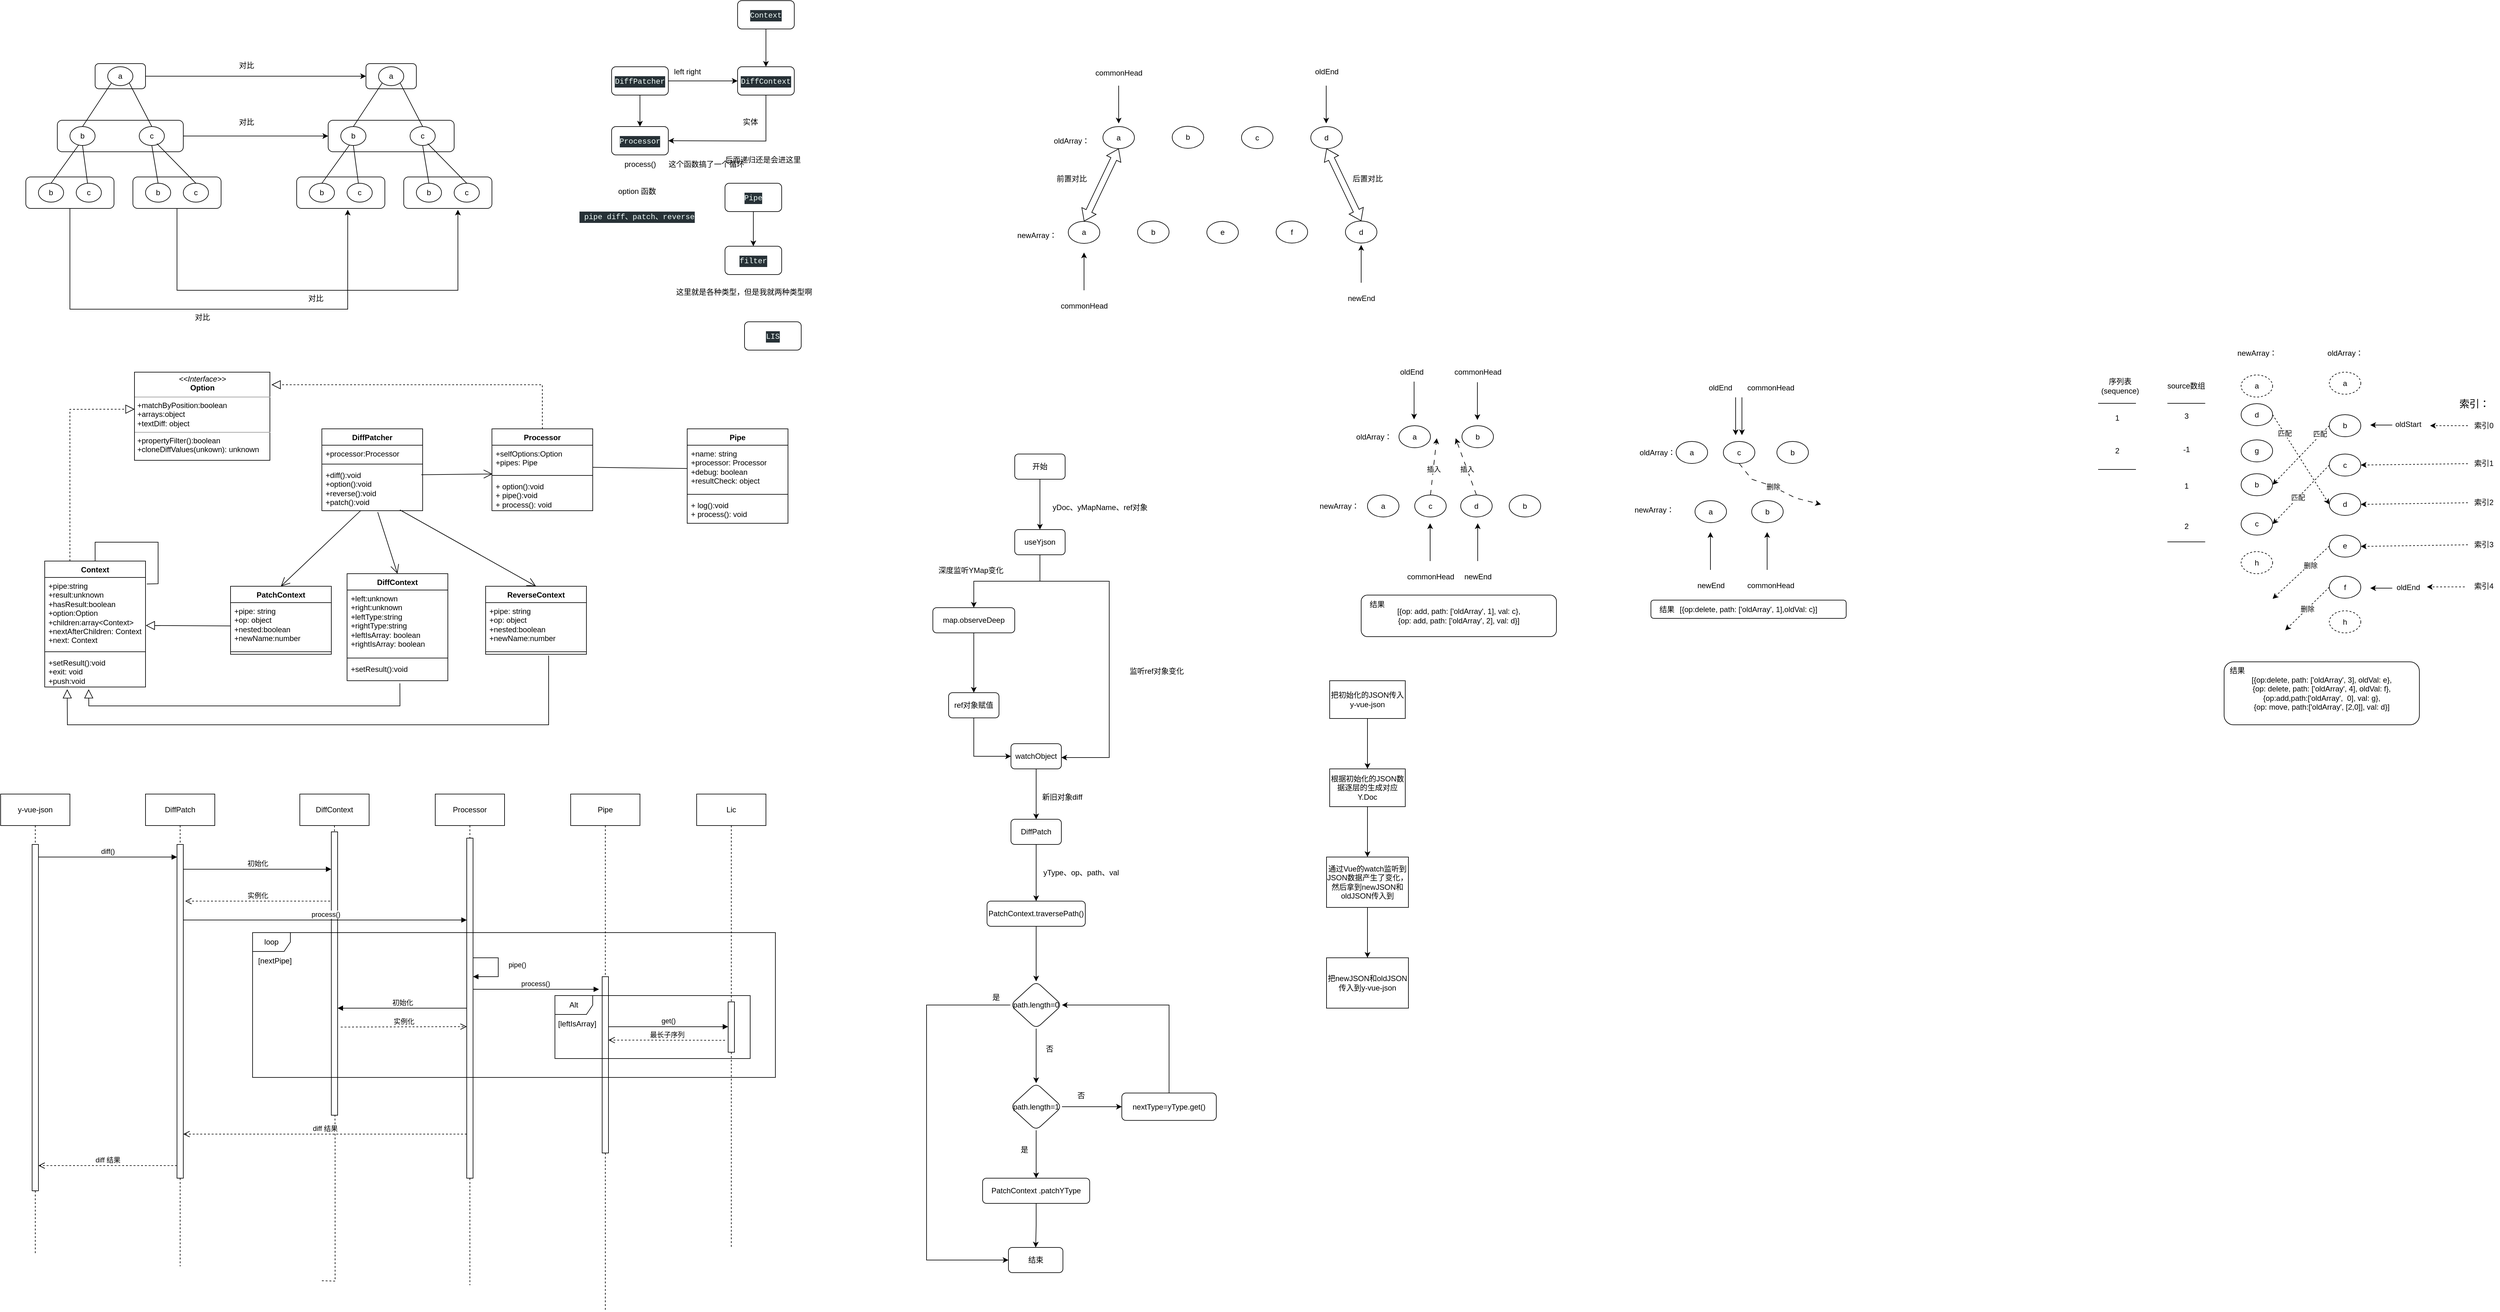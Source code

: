 <mxfile version="22.1.18" type="github">
  <diagram name="第 1 页" id="3i5quWv0bU5IGpumJyaY">
    <mxGraphModel dx="1657" dy="527" grid="1" gridSize="10" guides="1" tooltips="1" connect="1" arrows="1" fold="1" page="1" pageScale="1" pageWidth="827" pageHeight="1169" math="0" shadow="0">
      <root>
        <mxCell id="0" />
        <mxCell id="1" parent="0" />
        <mxCell id="fYwRYV9S0SB4P0WBLitj-20" value="" style="rounded=1;whiteSpace=wrap;html=1;" parent="1" vertex="1">
          <mxGeometry x="120" y="130" width="80" height="40" as="geometry" />
        </mxCell>
        <mxCell id="fYwRYV9S0SB4P0WBLitj-22" value="" style="rounded=1;whiteSpace=wrap;html=1;" parent="1" vertex="1">
          <mxGeometry x="60" y="220" width="200" height="50" as="geometry" />
        </mxCell>
        <mxCell id="fYwRYV9S0SB4P0WBLitj-10" value="a" style="ellipse;whiteSpace=wrap;html=1;" parent="1" vertex="1">
          <mxGeometry x="140" y="135" width="40" height="30" as="geometry" />
        </mxCell>
        <mxCell id="fYwRYV9S0SB4P0WBLitj-11" value="b" style="ellipse;whiteSpace=wrap;html=1;" parent="1" vertex="1">
          <mxGeometry x="80" y="230" width="40" height="30" as="geometry" />
        </mxCell>
        <mxCell id="fYwRYV9S0SB4P0WBLitj-12" value="c" style="ellipse;whiteSpace=wrap;html=1;" parent="1" vertex="1">
          <mxGeometry x="190" y="230" width="40" height="30" as="geometry" />
        </mxCell>
        <mxCell id="fYwRYV9S0SB4P0WBLitj-24" value="" style="rounded=1;whiteSpace=wrap;html=1;" parent="1" vertex="1">
          <mxGeometry x="10" y="310" width="140" height="50" as="geometry" />
        </mxCell>
        <mxCell id="fYwRYV9S0SB4P0WBLitj-25" value="b" style="ellipse;whiteSpace=wrap;html=1;" parent="1" vertex="1">
          <mxGeometry x="30" y="320" width="40" height="30" as="geometry" />
        </mxCell>
        <mxCell id="fYwRYV9S0SB4P0WBLitj-26" value="c" style="ellipse;whiteSpace=wrap;html=1;" parent="1" vertex="1">
          <mxGeometry x="90" y="320" width="40" height="30" as="geometry" />
        </mxCell>
        <mxCell id="fYwRYV9S0SB4P0WBLitj-27" value="" style="rounded=1;whiteSpace=wrap;html=1;" parent="1" vertex="1">
          <mxGeometry x="180" y="310" width="140" height="50" as="geometry" />
        </mxCell>
        <mxCell id="fYwRYV9S0SB4P0WBLitj-28" value="b" style="ellipse;whiteSpace=wrap;html=1;" parent="1" vertex="1">
          <mxGeometry x="200" y="320" width="40" height="30" as="geometry" />
        </mxCell>
        <mxCell id="fYwRYV9S0SB4P0WBLitj-29" value="c" style="ellipse;whiteSpace=wrap;html=1;" parent="1" vertex="1">
          <mxGeometry x="260" y="320" width="40" height="30" as="geometry" />
        </mxCell>
        <mxCell id="fYwRYV9S0SB4P0WBLitj-30" value="" style="endArrow=none;html=1;rounded=0;exitX=0.5;exitY=0;exitDx=0;exitDy=0;entryX=0;entryY=1;entryDx=0;entryDy=0;" parent="1" source="fYwRYV9S0SB4P0WBLitj-11" target="fYwRYV9S0SB4P0WBLitj-10" edge="1">
          <mxGeometry width="50" height="50" relative="1" as="geometry">
            <mxPoint x="390" y="340" as="sourcePoint" />
            <mxPoint x="440" y="290" as="targetPoint" />
          </mxGeometry>
        </mxCell>
        <mxCell id="fYwRYV9S0SB4P0WBLitj-31" value="" style="endArrow=none;html=1;rounded=0;exitX=0.5;exitY=0;exitDx=0;exitDy=0;entryX=1;entryY=1;entryDx=0;entryDy=0;" parent="1" source="fYwRYV9S0SB4P0WBLitj-12" target="fYwRYV9S0SB4P0WBLitj-10" edge="1">
          <mxGeometry width="50" height="50" relative="1" as="geometry">
            <mxPoint x="110" y="240" as="sourcePoint" />
            <mxPoint x="156" y="171" as="targetPoint" />
          </mxGeometry>
        </mxCell>
        <mxCell id="fYwRYV9S0SB4P0WBLitj-32" value="" style="endArrow=none;html=1;rounded=0;exitX=0.5;exitY=0;exitDx=0;exitDy=0;entryX=0.35;entryY=0.967;entryDx=0;entryDy=0;entryPerimeter=0;" parent="1" source="fYwRYV9S0SB4P0WBLitj-25" target="fYwRYV9S0SB4P0WBLitj-11" edge="1">
          <mxGeometry width="50" height="50" relative="1" as="geometry">
            <mxPoint x="120" y="250" as="sourcePoint" />
            <mxPoint x="166" y="181" as="targetPoint" />
          </mxGeometry>
        </mxCell>
        <mxCell id="fYwRYV9S0SB4P0WBLitj-33" value="" style="endArrow=none;html=1;rounded=0;entryX=0.5;entryY=1;entryDx=0;entryDy=0;" parent="1" source="fYwRYV9S0SB4P0WBLitj-26" target="fYwRYV9S0SB4P0WBLitj-11" edge="1">
          <mxGeometry width="50" height="50" relative="1" as="geometry">
            <mxPoint x="130" y="260" as="sourcePoint" />
            <mxPoint x="176" y="191" as="targetPoint" />
          </mxGeometry>
        </mxCell>
        <mxCell id="fYwRYV9S0SB4P0WBLitj-35" value="" style="endArrow=none;html=1;rounded=0;exitX=0.5;exitY=0;exitDx=0;exitDy=0;entryX=0.7;entryY=0.9;entryDx=0;entryDy=0;entryPerimeter=0;" parent="1" source="fYwRYV9S0SB4P0WBLitj-29" target="fYwRYV9S0SB4P0WBLitj-12" edge="1">
          <mxGeometry width="50" height="50" relative="1" as="geometry">
            <mxPoint x="140" y="270" as="sourcePoint" />
            <mxPoint x="186" y="201" as="targetPoint" />
          </mxGeometry>
        </mxCell>
        <mxCell id="fYwRYV9S0SB4P0WBLitj-36" value="" style="endArrow=none;html=1;rounded=0;exitX=0.5;exitY=0;exitDx=0;exitDy=0;entryX=0.5;entryY=1;entryDx=0;entryDy=0;" parent="1" source="fYwRYV9S0SB4P0WBLitj-28" target="fYwRYV9S0SB4P0WBLitj-12" edge="1">
          <mxGeometry width="50" height="50" relative="1" as="geometry">
            <mxPoint x="150" y="280" as="sourcePoint" />
            <mxPoint x="196" y="211" as="targetPoint" />
          </mxGeometry>
        </mxCell>
        <mxCell id="fYwRYV9S0SB4P0WBLitj-37" value="" style="rounded=1;whiteSpace=wrap;html=1;" parent="1" vertex="1">
          <mxGeometry x="550" y="130" width="80" height="40" as="geometry" />
        </mxCell>
        <mxCell id="fYwRYV9S0SB4P0WBLitj-38" value="" style="rounded=1;whiteSpace=wrap;html=1;" parent="1" vertex="1">
          <mxGeometry x="490" y="220" width="200" height="50" as="geometry" />
        </mxCell>
        <mxCell id="fYwRYV9S0SB4P0WBLitj-39" value="a" style="ellipse;whiteSpace=wrap;html=1;" parent="1" vertex="1">
          <mxGeometry x="570" y="135" width="40" height="30" as="geometry" />
        </mxCell>
        <mxCell id="fYwRYV9S0SB4P0WBLitj-40" value="b" style="ellipse;whiteSpace=wrap;html=1;" parent="1" vertex="1">
          <mxGeometry x="510" y="230" width="40" height="30" as="geometry" />
        </mxCell>
        <mxCell id="fYwRYV9S0SB4P0WBLitj-41" value="c" style="ellipse;whiteSpace=wrap;html=1;" parent="1" vertex="1">
          <mxGeometry x="620" y="230" width="40" height="30" as="geometry" />
        </mxCell>
        <mxCell id="fYwRYV9S0SB4P0WBLitj-42" value="" style="rounded=1;whiteSpace=wrap;html=1;" parent="1" vertex="1">
          <mxGeometry x="440" y="310" width="140" height="50" as="geometry" />
        </mxCell>
        <mxCell id="fYwRYV9S0SB4P0WBLitj-43" value="b" style="ellipse;whiteSpace=wrap;html=1;" parent="1" vertex="1">
          <mxGeometry x="460" y="320" width="40" height="30" as="geometry" />
        </mxCell>
        <mxCell id="fYwRYV9S0SB4P0WBLitj-44" value="c" style="ellipse;whiteSpace=wrap;html=1;" parent="1" vertex="1">
          <mxGeometry x="520" y="320" width="40" height="30" as="geometry" />
        </mxCell>
        <mxCell id="fYwRYV9S0SB4P0WBLitj-45" value="" style="rounded=1;whiteSpace=wrap;html=1;" parent="1" vertex="1">
          <mxGeometry x="610" y="310" width="140" height="50" as="geometry" />
        </mxCell>
        <mxCell id="fYwRYV9S0SB4P0WBLitj-46" value="b" style="ellipse;whiteSpace=wrap;html=1;" parent="1" vertex="1">
          <mxGeometry x="630" y="320" width="40" height="30" as="geometry" />
        </mxCell>
        <mxCell id="fYwRYV9S0SB4P0WBLitj-47" value="c" style="ellipse;whiteSpace=wrap;html=1;" parent="1" vertex="1">
          <mxGeometry x="690" y="320" width="40" height="30" as="geometry" />
        </mxCell>
        <mxCell id="fYwRYV9S0SB4P0WBLitj-48" value="" style="endArrow=none;html=1;rounded=0;exitX=0.5;exitY=0;exitDx=0;exitDy=0;entryX=0;entryY=1;entryDx=0;entryDy=0;" parent="1" source="fYwRYV9S0SB4P0WBLitj-40" target="fYwRYV9S0SB4P0WBLitj-39" edge="1">
          <mxGeometry width="50" height="50" relative="1" as="geometry">
            <mxPoint x="820" y="340" as="sourcePoint" />
            <mxPoint x="870" y="290" as="targetPoint" />
          </mxGeometry>
        </mxCell>
        <mxCell id="fYwRYV9S0SB4P0WBLitj-49" value="" style="endArrow=none;html=1;rounded=0;exitX=0.5;exitY=0;exitDx=0;exitDy=0;entryX=1;entryY=1;entryDx=0;entryDy=0;" parent="1" source="fYwRYV9S0SB4P0WBLitj-41" target="fYwRYV9S0SB4P0WBLitj-39" edge="1">
          <mxGeometry width="50" height="50" relative="1" as="geometry">
            <mxPoint x="540" y="240" as="sourcePoint" />
            <mxPoint x="586" y="171" as="targetPoint" />
          </mxGeometry>
        </mxCell>
        <mxCell id="fYwRYV9S0SB4P0WBLitj-50" value="" style="endArrow=none;html=1;rounded=0;exitX=0.5;exitY=0;exitDx=0;exitDy=0;entryX=0.35;entryY=0.967;entryDx=0;entryDy=0;entryPerimeter=0;" parent="1" source="fYwRYV9S0SB4P0WBLitj-43" target="fYwRYV9S0SB4P0WBLitj-40" edge="1">
          <mxGeometry width="50" height="50" relative="1" as="geometry">
            <mxPoint x="550" y="250" as="sourcePoint" />
            <mxPoint x="596" y="181" as="targetPoint" />
          </mxGeometry>
        </mxCell>
        <mxCell id="fYwRYV9S0SB4P0WBLitj-51" value="" style="endArrow=none;html=1;rounded=0;entryX=0.5;entryY=1;entryDx=0;entryDy=0;" parent="1" source="fYwRYV9S0SB4P0WBLitj-44" target="fYwRYV9S0SB4P0WBLitj-40" edge="1">
          <mxGeometry width="50" height="50" relative="1" as="geometry">
            <mxPoint x="560" y="260" as="sourcePoint" />
            <mxPoint x="606" y="191" as="targetPoint" />
          </mxGeometry>
        </mxCell>
        <mxCell id="fYwRYV9S0SB4P0WBLitj-52" value="" style="endArrow=none;html=1;rounded=0;exitX=0.5;exitY=0;exitDx=0;exitDy=0;entryX=0.7;entryY=0.9;entryDx=0;entryDy=0;entryPerimeter=0;" parent="1" source="fYwRYV9S0SB4P0WBLitj-47" target="fYwRYV9S0SB4P0WBLitj-41" edge="1">
          <mxGeometry width="50" height="50" relative="1" as="geometry">
            <mxPoint x="570" y="270" as="sourcePoint" />
            <mxPoint x="616" y="201" as="targetPoint" />
          </mxGeometry>
        </mxCell>
        <mxCell id="fYwRYV9S0SB4P0WBLitj-53" value="" style="endArrow=none;html=1;rounded=0;exitX=0.5;exitY=0;exitDx=0;exitDy=0;entryX=0.5;entryY=1;entryDx=0;entryDy=0;" parent="1" source="fYwRYV9S0SB4P0WBLitj-46" target="fYwRYV9S0SB4P0WBLitj-41" edge="1">
          <mxGeometry width="50" height="50" relative="1" as="geometry">
            <mxPoint x="580" y="280" as="sourcePoint" />
            <mxPoint x="626" y="211" as="targetPoint" />
          </mxGeometry>
        </mxCell>
        <mxCell id="fYwRYV9S0SB4P0WBLitj-54" value="" style="endArrow=classic;html=1;rounded=0;exitX=1;exitY=0.5;exitDx=0;exitDy=0;entryX=0;entryY=0.5;entryDx=0;entryDy=0;" parent="1" source="fYwRYV9S0SB4P0WBLitj-20" target="fYwRYV9S0SB4P0WBLitj-37" edge="1">
          <mxGeometry width="50" height="50" relative="1" as="geometry">
            <mxPoint x="390" y="340" as="sourcePoint" />
            <mxPoint x="440" y="290" as="targetPoint" />
          </mxGeometry>
        </mxCell>
        <mxCell id="fYwRYV9S0SB4P0WBLitj-55" value="对比" style="text;html=1;align=center;verticalAlign=middle;resizable=0;points=[];autosize=1;strokeColor=none;fillColor=none;" parent="1" vertex="1">
          <mxGeometry x="335" y="118" width="50" height="30" as="geometry" />
        </mxCell>
        <mxCell id="fYwRYV9S0SB4P0WBLitj-56" value="" style="endArrow=classic;html=1;rounded=0;exitX=1;exitY=0.5;exitDx=0;exitDy=0;entryX=0;entryY=0.5;entryDx=0;entryDy=0;" parent="1" source="fYwRYV9S0SB4P0WBLitj-22" target="fYwRYV9S0SB4P0WBLitj-38" edge="1">
          <mxGeometry width="50" height="50" relative="1" as="geometry">
            <mxPoint x="390" y="340" as="sourcePoint" />
            <mxPoint x="440" y="290" as="targetPoint" />
          </mxGeometry>
        </mxCell>
        <mxCell id="fYwRYV9S0SB4P0WBLitj-57" value="对比" style="text;html=1;align=center;verticalAlign=middle;resizable=0;points=[];autosize=1;strokeColor=none;fillColor=none;" parent="1" vertex="1">
          <mxGeometry x="335" y="208" width="50" height="30" as="geometry" />
        </mxCell>
        <mxCell id="fYwRYV9S0SB4P0WBLitj-58" value="" style="endArrow=classic;html=1;rounded=0;exitX=0.5;exitY=1;exitDx=0;exitDy=0;entryX=0.579;entryY=1.04;entryDx=0;entryDy=0;entryPerimeter=0;" parent="1" source="fYwRYV9S0SB4P0WBLitj-24" target="fYwRYV9S0SB4P0WBLitj-42" edge="1">
          <mxGeometry width="50" height="50" relative="1" as="geometry">
            <mxPoint x="390" y="340" as="sourcePoint" />
            <mxPoint x="480" y="490" as="targetPoint" />
            <Array as="points">
              <mxPoint x="80" y="520" />
              <mxPoint x="521" y="520" />
            </Array>
          </mxGeometry>
        </mxCell>
        <mxCell id="fYwRYV9S0SB4P0WBLitj-59" value="对比" style="text;html=1;align=center;verticalAlign=middle;resizable=0;points=[];autosize=1;strokeColor=none;fillColor=none;" parent="1" vertex="1">
          <mxGeometry x="265" y="518" width="50" height="30" as="geometry" />
        </mxCell>
        <mxCell id="fYwRYV9S0SB4P0WBLitj-60" value="" style="endArrow=classic;html=1;rounded=0;exitX=0.5;exitY=1;exitDx=0;exitDy=0;entryX=0.614;entryY=1.04;entryDx=0;entryDy=0;entryPerimeter=0;" parent="1" source="fYwRYV9S0SB4P0WBLitj-27" target="fYwRYV9S0SB4P0WBLitj-45" edge="1">
          <mxGeometry width="50" height="50" relative="1" as="geometry">
            <mxPoint x="390" y="340" as="sourcePoint" />
            <mxPoint x="440" y="290" as="targetPoint" />
            <Array as="points">
              <mxPoint x="250" y="490" />
              <mxPoint x="696" y="490" />
            </Array>
          </mxGeometry>
        </mxCell>
        <mxCell id="fYwRYV9S0SB4P0WBLitj-62" value="对比" style="text;html=1;align=center;verticalAlign=middle;resizable=0;points=[];autosize=1;strokeColor=none;fillColor=none;" parent="1" vertex="1">
          <mxGeometry x="445" y="488" width="50" height="30" as="geometry" />
        </mxCell>
        <mxCell id="k2Uv6infok-gGlRgSx6w-5" value="" style="edgeStyle=orthogonalEdgeStyle;rounded=0;orthogonalLoop=1;jettySize=auto;html=1;" parent="1" source="k2Uv6infok-gGlRgSx6w-1" target="k2Uv6infok-gGlRgSx6w-2" edge="1">
          <mxGeometry relative="1" as="geometry" />
        </mxCell>
        <mxCell id="k2Uv6infok-gGlRgSx6w-10" value="" style="edgeStyle=orthogonalEdgeStyle;rounded=0;orthogonalLoop=1;jettySize=auto;html=1;" parent="1" source="k2Uv6infok-gGlRgSx6w-1" target="k2Uv6infok-gGlRgSx6w-9" edge="1">
          <mxGeometry relative="1" as="geometry" />
        </mxCell>
        <mxCell id="k2Uv6infok-gGlRgSx6w-1" value="&lt;div style=&quot;color: rgb(242, 255, 252); background-color: rgb(39, 49, 54); font-family: Menlo, Monaco, &amp;quot;Courier New&amp;quot;, monospace; line-height: 18px;&quot;&gt;DiffPatcher&lt;/div&gt;" style="rounded=1;whiteSpace=wrap;html=1;" parent="1" vertex="1">
          <mxGeometry x="940" y="135" width="90" height="45" as="geometry" />
        </mxCell>
        <mxCell id="k2Uv6infok-gGlRgSx6w-2" value="&lt;div style=&quot;color: rgb(242, 255, 252); background-color: rgb(39, 49, 54); font-family: Menlo, Monaco, &amp;quot;Courier New&amp;quot;, monospace; line-height: 18px;&quot;&gt;&lt;div style=&quot;line-height: 18px;&quot;&gt;DiffContext&lt;/div&gt;&lt;/div&gt;" style="rounded=1;whiteSpace=wrap;html=1;" parent="1" vertex="1">
          <mxGeometry x="1140" y="135" width="90" height="45" as="geometry" />
        </mxCell>
        <mxCell id="k2Uv6infok-gGlRgSx6w-6" value="left right" style="text;html=1;align=center;verticalAlign=middle;resizable=0;points=[];autosize=1;strokeColor=none;fillColor=none;" parent="1" vertex="1">
          <mxGeometry x="1025" y="128" width="70" height="30" as="geometry" />
        </mxCell>
        <mxCell id="k2Uv6infok-gGlRgSx6w-8" value="" style="edgeStyle=orthogonalEdgeStyle;rounded=0;orthogonalLoop=1;jettySize=auto;html=1;" parent="1" source="k2Uv6infok-gGlRgSx6w-7" target="k2Uv6infok-gGlRgSx6w-2" edge="1">
          <mxGeometry relative="1" as="geometry" />
        </mxCell>
        <mxCell id="k2Uv6infok-gGlRgSx6w-7" value="&lt;div style=&quot;color: rgb(242, 255, 252); background-color: rgb(39, 49, 54); font-family: Menlo, Monaco, &amp;quot;Courier New&amp;quot;, monospace; line-height: 18px;&quot;&gt;&lt;div style=&quot;line-height: 18px;&quot;&gt;&lt;div style=&quot;line-height: 18px;&quot;&gt;Context&lt;/div&gt;&lt;/div&gt;&lt;/div&gt;" style="rounded=1;whiteSpace=wrap;html=1;" parent="1" vertex="1">
          <mxGeometry x="1140" y="30" width="90" height="45" as="geometry" />
        </mxCell>
        <mxCell id="k2Uv6infok-gGlRgSx6w-9" value="&lt;div style=&quot;color: rgb(242, 255, 252); background-color: rgb(39, 49, 54); font-family: Menlo, Monaco, &amp;quot;Courier New&amp;quot;, monospace; line-height: 18px;&quot;&gt;&lt;div style=&quot;line-height: 18px;&quot;&gt;Processor&lt;/div&gt;&lt;/div&gt;" style="rounded=1;whiteSpace=wrap;html=1;" parent="1" vertex="1">
          <mxGeometry x="940" y="230" width="90" height="45" as="geometry" />
        </mxCell>
        <mxCell id="k2Uv6infok-gGlRgSx6w-13" value="process()" style="text;html=1;align=center;verticalAlign=middle;resizable=0;points=[];autosize=1;strokeColor=none;fillColor=none;" parent="1" vertex="1">
          <mxGeometry x="950" y="275" width="70" height="30" as="geometry" />
        </mxCell>
        <mxCell id="k2Uv6infok-gGlRgSx6w-14" value="" style="endArrow=classic;html=1;rounded=0;exitX=0.5;exitY=1;exitDx=0;exitDy=0;entryX=1;entryY=0.5;entryDx=0;entryDy=0;" parent="1" source="k2Uv6infok-gGlRgSx6w-2" target="k2Uv6infok-gGlRgSx6w-9" edge="1">
          <mxGeometry width="50" height="50" relative="1" as="geometry">
            <mxPoint x="850" y="340" as="sourcePoint" />
            <mxPoint x="900" y="290" as="targetPoint" />
            <Array as="points">
              <mxPoint x="1185" y="253" />
            </Array>
          </mxGeometry>
        </mxCell>
        <mxCell id="k2Uv6infok-gGlRgSx6w-15" value="实体" style="text;html=1;align=center;verticalAlign=middle;resizable=0;points=[];autosize=1;strokeColor=none;fillColor=none;" parent="1" vertex="1">
          <mxGeometry x="1135" y="208" width="50" height="30" as="geometry" />
        </mxCell>
        <mxCell id="k2Uv6infok-gGlRgSx6w-16" value="option 函数" style="text;html=1;align=center;verticalAlign=middle;resizable=0;points=[];autosize=1;strokeColor=none;fillColor=none;" parent="1" vertex="1">
          <mxGeometry x="940" y="318" width="80" height="30" as="geometry" />
        </mxCell>
        <mxCell id="k2Uv6infok-gGlRgSx6w-17" value="&lt;div style=&quot;color: rgb(242, 255, 252); background-color: rgb(39, 49, 54); font-family: Menlo, Monaco, &amp;quot;Courier New&amp;quot;, monospace; line-height: 18px;&quot;&gt;&amp;nbsp;pipe diff、patch、reverse&lt;/div&gt;" style="text;html=1;align=center;verticalAlign=middle;resizable=0;points=[];autosize=1;strokeColor=none;fillColor=none;" parent="1" vertex="1">
          <mxGeometry x="875" y="358" width="210" height="30" as="geometry" />
        </mxCell>
        <mxCell id="k2Uv6infok-gGlRgSx6w-20" value="" style="edgeStyle=orthogonalEdgeStyle;rounded=0;orthogonalLoop=1;jettySize=auto;html=1;" parent="1" source="k2Uv6infok-gGlRgSx6w-18" target="k2Uv6infok-gGlRgSx6w-19" edge="1">
          <mxGeometry relative="1" as="geometry" />
        </mxCell>
        <mxCell id="k2Uv6infok-gGlRgSx6w-18" value="&lt;div style=&quot;color: rgb(242, 255, 252); background-color: rgb(39, 49, 54); font-family: Menlo, Monaco, &amp;quot;Courier New&amp;quot;, monospace; line-height: 18px;&quot;&gt;&lt;div style=&quot;line-height: 18px;&quot;&gt;&lt;div style=&quot;line-height: 18px;&quot;&gt;Pipe&lt;/div&gt;&lt;/div&gt;&lt;/div&gt;" style="rounded=1;whiteSpace=wrap;html=1;" parent="1" vertex="1">
          <mxGeometry x="1120" y="320" width="90" height="45" as="geometry" />
        </mxCell>
        <mxCell id="k2Uv6infok-gGlRgSx6w-19" value="&lt;div style=&quot;color: rgb(242, 255, 252); background-color: rgb(39, 49, 54); font-family: Menlo, Monaco, &amp;quot;Courier New&amp;quot;, monospace; line-height: 18px;&quot;&gt;&lt;div style=&quot;line-height: 18px;&quot;&gt;&lt;div style=&quot;line-height: 18px;&quot;&gt;&lt;div style=&quot;line-height: 18px;&quot;&gt;filter&lt;/div&gt;&lt;/div&gt;&lt;/div&gt;&lt;/div&gt;" style="rounded=1;whiteSpace=wrap;html=1;" parent="1" vertex="1">
          <mxGeometry x="1120" y="420" width="90" height="45" as="geometry" />
        </mxCell>
        <mxCell id="k2Uv6infok-gGlRgSx6w-21" value="这里就是各种类型，但是我就两种类型啊" style="text;html=1;align=center;verticalAlign=middle;resizable=0;points=[];autosize=1;strokeColor=none;fillColor=none;" parent="1" vertex="1">
          <mxGeometry x="1030" y="478" width="240" height="30" as="geometry" />
        </mxCell>
        <mxCell id="k2Uv6infok-gGlRgSx6w-23" value="这个函数搞了一个循环" style="text;html=1;align=center;verticalAlign=middle;resizable=0;points=[];autosize=1;strokeColor=none;fillColor=none;" parent="1" vertex="1">
          <mxGeometry x="1020" y="275" width="140" height="30" as="geometry" />
        </mxCell>
        <mxCell id="k2Uv6infok-gGlRgSx6w-24" value="后面递归还是会进这里" style="text;html=1;align=center;verticalAlign=middle;resizable=0;points=[];autosize=1;strokeColor=none;fillColor=none;" parent="1" vertex="1">
          <mxGeometry x="1110" y="268" width="140" height="30" as="geometry" />
        </mxCell>
        <mxCell id="k2Uv6infok-gGlRgSx6w-25" value="&lt;div style=&quot;color: rgb(242, 255, 252); background-color: rgb(39, 49, 54); font-family: Menlo, Monaco, &amp;quot;Courier New&amp;quot;, monospace; line-height: 18px;&quot;&gt;&lt;div style=&quot;line-height: 18px;&quot;&gt;&lt;div style=&quot;line-height: 18px;&quot;&gt;LIS&lt;/div&gt;&lt;/div&gt;&lt;/div&gt;" style="rounded=1;whiteSpace=wrap;html=1;" parent="1" vertex="1">
          <mxGeometry x="1151" y="540" width="90" height="45" as="geometry" />
        </mxCell>
        <mxCell id="k2Uv6infok-gGlRgSx6w-39" value="DiffPatcher" style="swimlane;fontStyle=1;align=center;verticalAlign=top;childLayout=stackLayout;horizontal=1;startSize=26;horizontalStack=0;resizeParent=1;resizeParentMax=0;resizeLast=0;collapsible=1;marginBottom=0;whiteSpace=wrap;html=1;" parent="1" vertex="1">
          <mxGeometry x="480" y="710" width="160" height="130" as="geometry" />
        </mxCell>
        <mxCell id="k2Uv6infok-gGlRgSx6w-40" value="+processor:Processor" style="text;strokeColor=none;fillColor=none;align=left;verticalAlign=top;spacingLeft=4;spacingRight=4;overflow=hidden;rotatable=0;points=[[0,0.5],[1,0.5]];portConstraint=eastwest;whiteSpace=wrap;html=1;" parent="k2Uv6infok-gGlRgSx6w-39" vertex="1">
          <mxGeometry y="26" width="160" height="26" as="geometry" />
        </mxCell>
        <mxCell id="k2Uv6infok-gGlRgSx6w-41" value="" style="line;strokeWidth=1;fillColor=none;align=left;verticalAlign=middle;spacingTop=-1;spacingLeft=3;spacingRight=3;rotatable=0;labelPosition=right;points=[];portConstraint=eastwest;strokeColor=inherit;" parent="k2Uv6infok-gGlRgSx6w-39" vertex="1">
          <mxGeometry y="52" width="160" height="8" as="geometry" />
        </mxCell>
        <mxCell id="k2Uv6infok-gGlRgSx6w-42" value="+diff():void&lt;br&gt;+option():void&lt;br&gt;+reverse&lt;span style=&quot;background-color: initial;&quot;&gt;():void&lt;/span&gt;&lt;br&gt;+patch&lt;span style=&quot;background-color: initial;&quot;&gt;():void&lt;/span&gt;" style="text;strokeColor=none;fillColor=none;align=left;verticalAlign=top;spacingLeft=4;spacingRight=4;overflow=hidden;rotatable=0;points=[[0,0.5],[1,0.5]];portConstraint=eastwest;whiteSpace=wrap;html=1;" parent="k2Uv6infok-gGlRgSx6w-39" vertex="1">
          <mxGeometry y="60" width="160" height="70" as="geometry" />
        </mxCell>
        <mxCell id="k2Uv6infok-gGlRgSx6w-43" value="Processor" style="swimlane;fontStyle=1;align=center;verticalAlign=top;childLayout=stackLayout;horizontal=1;startSize=26;horizontalStack=0;resizeParent=1;resizeParentMax=0;resizeLast=0;collapsible=1;marginBottom=0;whiteSpace=wrap;html=1;" parent="1" vertex="1">
          <mxGeometry x="750" y="710" width="160" height="130" as="geometry">
            <mxRectangle x="840" y="680" width="100" height="30" as="alternateBounds" />
          </mxGeometry>
        </mxCell>
        <mxCell id="k2Uv6infok-gGlRgSx6w-44" value="+selfOptions:Option&lt;br&gt;+pipes&lt;span style=&quot;background-color: initial;&quot;&gt;:&amp;nbsp;&lt;/span&gt;Pipe" style="text;strokeColor=none;fillColor=none;align=left;verticalAlign=top;spacingLeft=4;spacingRight=4;overflow=hidden;rotatable=0;points=[[0,0.5],[1,0.5]];portConstraint=eastwest;whiteSpace=wrap;html=1;" parent="k2Uv6infok-gGlRgSx6w-43" vertex="1">
          <mxGeometry y="26" width="160" height="44" as="geometry" />
        </mxCell>
        <mxCell id="k2Uv6infok-gGlRgSx6w-45" value="" style="line;strokeWidth=1;fillColor=none;align=left;verticalAlign=middle;spacingTop=-1;spacingLeft=3;spacingRight=3;rotatable=0;labelPosition=right;points=[];portConstraint=eastwest;strokeColor=inherit;" parent="k2Uv6infok-gGlRgSx6w-43" vertex="1">
          <mxGeometry y="70" width="160" height="8" as="geometry" />
        </mxCell>
        <mxCell id="k2Uv6infok-gGlRgSx6w-46" value="+ option():void&lt;br&gt;+ pipe&lt;span style=&quot;background-color: initial;&quot;&gt;():void&lt;/span&gt;&lt;br&gt;+ process&lt;span style=&quot;background-color: initial;&quot;&gt;(): void&lt;/span&gt;" style="text;strokeColor=none;fillColor=none;align=left;verticalAlign=top;spacingLeft=4;spacingRight=4;overflow=hidden;rotatable=0;points=[[0,0.5],[1,0.5]];portConstraint=eastwest;whiteSpace=wrap;html=1;" parent="k2Uv6infok-gGlRgSx6w-43" vertex="1">
          <mxGeometry y="78" width="160" height="52" as="geometry" />
        </mxCell>
        <mxCell id="k2Uv6infok-gGlRgSx6w-47" value="DiffContext" style="swimlane;fontStyle=1;align=center;verticalAlign=top;childLayout=stackLayout;horizontal=1;startSize=26;horizontalStack=0;resizeParent=1;resizeParentMax=0;resizeLast=0;collapsible=1;marginBottom=0;whiteSpace=wrap;html=1;" parent="1" vertex="1">
          <mxGeometry x="520" y="940" width="160" height="170" as="geometry" />
        </mxCell>
        <mxCell id="k2Uv6infok-gGlRgSx6w-48" value="+left:unknown&lt;br&gt;+right&lt;span style=&quot;background-color: initial;&quot;&gt;:unknown&lt;/span&gt;&lt;br&gt;+leftType&lt;span style=&quot;background-color: initial;&quot;&gt;:string&lt;/span&gt;&lt;br&gt;+rightType:string&lt;br&gt;+leftIsArray: boolean&lt;br&gt;&lt;span style=&quot;border-color: var(--border-color); background-color: initial;&quot;&gt;+rightIsArray: boolean&lt;/span&gt;&lt;span style=&quot;background-color: initial;&quot;&gt;&lt;br&gt;&lt;/span&gt;" style="text;strokeColor=none;fillColor=none;align=left;verticalAlign=top;spacingLeft=4;spacingRight=4;overflow=hidden;rotatable=0;points=[[0,0.5],[1,0.5]];portConstraint=eastwest;whiteSpace=wrap;html=1;" parent="k2Uv6infok-gGlRgSx6w-47" vertex="1">
          <mxGeometry y="26" width="160" height="104" as="geometry" />
        </mxCell>
        <mxCell id="k2Uv6infok-gGlRgSx6w-49" value="" style="line;strokeWidth=1;fillColor=none;align=left;verticalAlign=middle;spacingTop=-1;spacingLeft=3;spacingRight=3;rotatable=0;labelPosition=right;points=[];portConstraint=eastwest;strokeColor=inherit;" parent="k2Uv6infok-gGlRgSx6w-47" vertex="1">
          <mxGeometry y="130" width="160" height="8" as="geometry" />
        </mxCell>
        <mxCell id="k2Uv6infok-gGlRgSx6w-50" value="+setResult&lt;span style=&quot;background-color: initial;&quot;&gt;():void&lt;/span&gt;&lt;br&gt;" style="text;strokeColor=none;fillColor=none;align=left;verticalAlign=top;spacingLeft=4;spacingRight=4;overflow=hidden;rotatable=0;points=[[0,0.5],[1,0.5]];portConstraint=eastwest;whiteSpace=wrap;html=1;" parent="k2Uv6infok-gGlRgSx6w-47" vertex="1">
          <mxGeometry y="138" width="160" height="32" as="geometry" />
        </mxCell>
        <mxCell id="k2Uv6infok-gGlRgSx6w-55" value="Context" style="swimlane;fontStyle=1;align=center;verticalAlign=top;childLayout=stackLayout;horizontal=1;startSize=26;horizontalStack=0;resizeParent=1;resizeParentMax=0;resizeLast=0;collapsible=1;marginBottom=0;whiteSpace=wrap;html=1;" parent="1" vertex="1">
          <mxGeometry x="40" y="920" width="160" height="200" as="geometry" />
        </mxCell>
        <mxCell id="k2Uv6infok-gGlRgSx6w-56" value="+pipe&lt;span style=&quot;background-color: initial;&quot;&gt;:string&lt;/span&gt;&lt;br&gt;+result&lt;span style=&quot;background-color: initial;&quot;&gt;:unknown&lt;/span&gt;&lt;br&gt;+hasResult:boolean&lt;br&gt;+option:Option&lt;br&gt;+children&lt;span style=&quot;background-color: initial;&quot;&gt;:array&amp;lt;Context&amp;gt;&lt;/span&gt;&lt;br&gt;&lt;span style=&quot;border-color: var(--border-color); background-color: initial;&quot;&gt;+nextAfterChildren: Context&lt;br&gt;&lt;/span&gt;&lt;span style=&quot;background-color: initial;&quot;&gt;+next: Context&lt;br&gt;&lt;/span&gt;" style="text;strokeColor=none;fillColor=none;align=left;verticalAlign=top;spacingLeft=4;spacingRight=4;overflow=hidden;rotatable=0;points=[[0,0.5],[1,0.5]];portConstraint=eastwest;whiteSpace=wrap;html=1;" parent="k2Uv6infok-gGlRgSx6w-55" vertex="1">
          <mxGeometry y="26" width="160" height="114" as="geometry" />
        </mxCell>
        <mxCell id="k2Uv6infok-gGlRgSx6w-57" value="" style="line;strokeWidth=1;fillColor=none;align=left;verticalAlign=middle;spacingTop=-1;spacingLeft=3;spacingRight=3;rotatable=0;labelPosition=right;points=[];portConstraint=eastwest;strokeColor=inherit;" parent="k2Uv6infok-gGlRgSx6w-55" vertex="1">
          <mxGeometry y="140" width="160" height="8" as="geometry" />
        </mxCell>
        <mxCell id="k2Uv6infok-gGlRgSx6w-58" value="+setResult&lt;span style=&quot;background-color: initial;&quot;&gt;():void&lt;br&gt;&lt;/span&gt;+exit: void&lt;br&gt;+push:void" style="text;strokeColor=none;fillColor=none;align=left;verticalAlign=top;spacingLeft=4;spacingRight=4;overflow=hidden;rotatable=0;points=[[0,0.5],[1,0.5]];portConstraint=eastwest;whiteSpace=wrap;html=1;" parent="k2Uv6infok-gGlRgSx6w-55" vertex="1">
          <mxGeometry y="148" width="160" height="52" as="geometry" />
        </mxCell>
        <mxCell id="k2Uv6infok-gGlRgSx6w-83" value="" style="endArrow=none;html=1;rounded=0;entryX=0.5;entryY=0;entryDx=0;entryDy=0;exitX=1.013;exitY=0.091;exitDx=0;exitDy=0;exitPerimeter=0;" parent="k2Uv6infok-gGlRgSx6w-55" source="k2Uv6infok-gGlRgSx6w-56" target="k2Uv6infok-gGlRgSx6w-55" edge="1">
          <mxGeometry width="50" height="50" relative="1" as="geometry">
            <mxPoint x="190" y="-149" as="sourcePoint" />
            <mxPoint x="340" y="-147" as="targetPoint" />
            <Array as="points">
              <mxPoint x="180" y="36" />
              <mxPoint x="180" y="-30" />
              <mxPoint x="80" y="-30" />
            </Array>
          </mxGeometry>
        </mxCell>
        <mxCell id="k2Uv6infok-gGlRgSx6w-63" value="Pipe" style="swimlane;fontStyle=1;align=center;verticalAlign=top;childLayout=stackLayout;horizontal=1;startSize=26;horizontalStack=0;resizeParent=1;resizeParentMax=0;resizeLast=0;collapsible=1;marginBottom=0;whiteSpace=wrap;html=1;" parent="1" vertex="1">
          <mxGeometry x="1060" y="710" width="160" height="150" as="geometry">
            <mxRectangle x="840" y="680" width="100" height="30" as="alternateBounds" />
          </mxGeometry>
        </mxCell>
        <mxCell id="k2Uv6infok-gGlRgSx6w-64" value="+name: string&lt;br&gt;+processor&lt;span style=&quot;background-color: initial;&quot;&gt;:&lt;/span&gt;&amp;nbsp;Processor&lt;br&gt;+debug: boolean&lt;br&gt;+resultCheck: object" style="text;strokeColor=none;fillColor=none;align=left;verticalAlign=top;spacingLeft=4;spacingRight=4;overflow=hidden;rotatable=0;points=[[0,0.5],[1,0.5]];portConstraint=eastwest;whiteSpace=wrap;html=1;" parent="k2Uv6infok-gGlRgSx6w-63" vertex="1">
          <mxGeometry y="26" width="160" height="74" as="geometry" />
        </mxCell>
        <mxCell id="k2Uv6infok-gGlRgSx6w-65" value="" style="line;strokeWidth=1;fillColor=none;align=left;verticalAlign=middle;spacingTop=-1;spacingLeft=3;spacingRight=3;rotatable=0;labelPosition=right;points=[];portConstraint=eastwest;strokeColor=inherit;" parent="k2Uv6infok-gGlRgSx6w-63" vertex="1">
          <mxGeometry y="100" width="160" height="8" as="geometry" />
        </mxCell>
        <mxCell id="k2Uv6infok-gGlRgSx6w-66" value="+&amp;nbsp;log&lt;span style=&quot;background-color: initial;&quot;&gt;():void&lt;/span&gt;&lt;br&gt;+ process&lt;span style=&quot;background-color: initial;&quot;&gt;(): void&lt;/span&gt;" style="text;strokeColor=none;fillColor=none;align=left;verticalAlign=top;spacingLeft=4;spacingRight=4;overflow=hidden;rotatable=0;points=[[0,0.5],[1,0.5]];portConstraint=eastwest;whiteSpace=wrap;html=1;" parent="k2Uv6infok-gGlRgSx6w-63" vertex="1">
          <mxGeometry y="108" width="160" height="42" as="geometry" />
        </mxCell>
        <mxCell id="k2Uv6infok-gGlRgSx6w-73" value="&lt;p style=&quot;margin:0px;margin-top:4px;text-align:center;&quot;&gt;&lt;i&gt;&amp;lt;&amp;lt;Interface&amp;gt;&amp;gt;&lt;/i&gt;&lt;br&gt;&lt;b&gt;Option&lt;/b&gt;&lt;/p&gt;&lt;hr size=&quot;1&quot;&gt;&lt;p style=&quot;margin:0px;margin-left:4px;&quot;&gt;+matchByPosition&lt;span style=&quot;background-color: initial;&quot;&gt;:boolean&lt;/span&gt;&lt;/p&gt;&lt;p style=&quot;margin:0px;margin-left:4px;&quot;&gt;+arrays&lt;span style=&quot;background-color: initial;&quot;&gt;:object&lt;/span&gt;&lt;/p&gt;&lt;p style=&quot;margin:0px;margin-left:4px;&quot;&gt;&lt;span style=&quot;background-color: initial;&quot;&gt;+&lt;/span&gt;textDiff: object&lt;/p&gt;&lt;hr size=&quot;1&quot;&gt;&lt;p style=&quot;margin:0px;margin-left:4px;&quot;&gt;+propertyFilter&lt;span style=&quot;background-color: initial;&quot;&gt;():boolean&lt;/span&gt;&lt;/p&gt;&lt;p style=&quot;margin:0px;margin-left:4px;&quot;&gt;+cloneDiffValues&lt;span style=&quot;background-color: initial;&quot;&gt;(unkown):&amp;nbsp;&lt;/span&gt;unknown&lt;/p&gt;" style="verticalAlign=top;align=left;overflow=fill;fontSize=12;fontFamily=Helvetica;html=1;whiteSpace=wrap;" parent="1" vertex="1">
          <mxGeometry x="182.5" y="620" width="215" height="140" as="geometry" />
        </mxCell>
        <mxCell id="k2Uv6infok-gGlRgSx6w-77" value="" style="endArrow=open;endFill=1;endSize=12;html=1;rounded=0;exitX=0.987;exitY=0.184;exitDx=0;exitDy=0;exitPerimeter=0;entryX=0.006;entryY=0.213;entryDx=0;entryDy=0;entryPerimeter=0;" parent="1" source="k2Uv6infok-gGlRgSx6w-42" target="k2Uv6infok-gGlRgSx6w-45" edge="1">
          <mxGeometry width="160" relative="1" as="geometry">
            <mxPoint x="910" y="940" as="sourcePoint" />
            <mxPoint x="1070" y="940" as="targetPoint" />
          </mxGeometry>
        </mxCell>
        <mxCell id="k2Uv6infok-gGlRgSx6w-82" value="" style="endArrow=none;html=1;rounded=0;entryX=0;entryY=0.5;entryDx=0;entryDy=0;exitX=0.999;exitY=0.798;exitDx=0;exitDy=0;exitPerimeter=0;" parent="1" source="k2Uv6infok-gGlRgSx6w-44" target="k2Uv6infok-gGlRgSx6w-64" edge="1">
          <mxGeometry width="50" height="50" relative="1" as="geometry">
            <mxPoint x="970" y="1000" as="sourcePoint" />
            <mxPoint x="1020" y="950" as="targetPoint" />
          </mxGeometry>
        </mxCell>
        <mxCell id="k2Uv6infok-gGlRgSx6w-84" value="PatchContext" style="swimlane;fontStyle=1;align=center;verticalAlign=top;childLayout=stackLayout;horizontal=1;startSize=26;horizontalStack=0;resizeParent=1;resizeParentMax=0;resizeLast=0;collapsible=1;marginBottom=0;whiteSpace=wrap;html=1;" parent="1" vertex="1">
          <mxGeometry x="335" y="960" width="160" height="108" as="geometry" />
        </mxCell>
        <mxCell id="k2Uv6infok-gGlRgSx6w-85" value="+pipe&lt;span style=&quot;background-color: initial;&quot;&gt;: string&lt;/span&gt;&lt;br&gt;+op&lt;span style=&quot;background-color: initial;&quot;&gt;: object&lt;/span&gt;&lt;br&gt;+nested&lt;span style=&quot;background-color: initial;&quot;&gt;:boolean&lt;/span&gt;&lt;br&gt;+newName&lt;span style=&quot;background-color: initial;&quot;&gt;:number&lt;/span&gt;&lt;span style=&quot;background-color: initial;&quot;&gt;&lt;br&gt;&lt;/span&gt;" style="text;strokeColor=none;fillColor=none;align=left;verticalAlign=top;spacingLeft=4;spacingRight=4;overflow=hidden;rotatable=0;points=[[0,0.5],[1,0.5]];portConstraint=eastwest;whiteSpace=wrap;html=1;" parent="k2Uv6infok-gGlRgSx6w-84" vertex="1">
          <mxGeometry y="26" width="160" height="74" as="geometry" />
        </mxCell>
        <mxCell id="k2Uv6infok-gGlRgSx6w-86" value="" style="line;strokeWidth=1;fillColor=none;align=left;verticalAlign=middle;spacingTop=-1;spacingLeft=3;spacingRight=3;rotatable=0;labelPosition=right;points=[];portConstraint=eastwest;strokeColor=inherit;" parent="k2Uv6infok-gGlRgSx6w-84" vertex="1">
          <mxGeometry y="100" width="160" height="8" as="geometry" />
        </mxCell>
        <mxCell id="k2Uv6infok-gGlRgSx6w-88" value="ReverseContext" style="swimlane;fontStyle=1;align=center;verticalAlign=top;childLayout=stackLayout;horizontal=1;startSize=26;horizontalStack=0;resizeParent=1;resizeParentMax=0;resizeLast=0;collapsible=1;marginBottom=0;whiteSpace=wrap;html=1;" parent="1" vertex="1">
          <mxGeometry x="740" y="960" width="160" height="108" as="geometry" />
        </mxCell>
        <mxCell id="k2Uv6infok-gGlRgSx6w-89" value="+pipe&lt;span style=&quot;background-color: initial;&quot;&gt;: string&lt;/span&gt;&lt;br&gt;+op&lt;span style=&quot;background-color: initial;&quot;&gt;: object&lt;/span&gt;&lt;br&gt;+nested&lt;span style=&quot;background-color: initial;&quot;&gt;:boolean&lt;/span&gt;&lt;br&gt;+newName&lt;span style=&quot;background-color: initial;&quot;&gt;:number&lt;/span&gt;&lt;span style=&quot;background-color: initial;&quot;&gt;&lt;br&gt;&lt;/span&gt;" style="text;strokeColor=none;fillColor=none;align=left;verticalAlign=top;spacingLeft=4;spacingRight=4;overflow=hidden;rotatable=0;points=[[0,0.5],[1,0.5]];portConstraint=eastwest;whiteSpace=wrap;html=1;" parent="k2Uv6infok-gGlRgSx6w-88" vertex="1">
          <mxGeometry y="26" width="160" height="74" as="geometry" />
        </mxCell>
        <mxCell id="k2Uv6infok-gGlRgSx6w-90" value="" style="line;strokeWidth=1;fillColor=none;align=left;verticalAlign=middle;spacingTop=-1;spacingLeft=3;spacingRight=3;rotatable=0;labelPosition=right;points=[];portConstraint=eastwest;strokeColor=inherit;" parent="k2Uv6infok-gGlRgSx6w-88" vertex="1">
          <mxGeometry y="100" width="160" height="8" as="geometry" />
        </mxCell>
        <mxCell id="k2Uv6infok-gGlRgSx6w-91" value="" style="endArrow=open;endFill=1;endSize=12;html=1;rounded=0;exitX=0.385;exitY=0.999;exitDx=0;exitDy=0;exitPerimeter=0;entryX=0.5;entryY=0;entryDx=0;entryDy=0;" parent="1" source="k2Uv6infok-gGlRgSx6w-42" target="k2Uv6infok-gGlRgSx6w-84" edge="1">
          <mxGeometry width="160" relative="1" as="geometry">
            <mxPoint x="648" y="793" as="sourcePoint" />
            <mxPoint x="761" y="792" as="targetPoint" />
          </mxGeometry>
        </mxCell>
        <mxCell id="k2Uv6infok-gGlRgSx6w-92" value="" style="endArrow=open;endFill=1;endSize=12;html=1;rounded=0;exitX=0.554;exitY=1.033;exitDx=0;exitDy=0;exitPerimeter=0;entryX=0.5;entryY=0;entryDx=0;entryDy=0;" parent="1" source="k2Uv6infok-gGlRgSx6w-42" target="k2Uv6infok-gGlRgSx6w-47" edge="1">
          <mxGeometry width="160" relative="1" as="geometry">
            <mxPoint x="552" y="850" as="sourcePoint" />
            <mxPoint x="425" y="970" as="targetPoint" />
          </mxGeometry>
        </mxCell>
        <mxCell id="k2Uv6infok-gGlRgSx6w-93" value="" style="endArrow=open;endFill=1;endSize=12;html=1;rounded=0;exitX=0.774;exitY=0.982;exitDx=0;exitDy=0;exitPerimeter=0;entryX=0.5;entryY=0;entryDx=0;entryDy=0;" parent="1" source="k2Uv6infok-gGlRgSx6w-42" target="k2Uv6infok-gGlRgSx6w-88" edge="1">
          <mxGeometry width="160" relative="1" as="geometry">
            <mxPoint x="579" y="852" as="sourcePoint" />
            <mxPoint x="610" y="950" as="targetPoint" />
          </mxGeometry>
        </mxCell>
        <mxCell id="k2Uv6infok-gGlRgSx6w-94" value="" style="endArrow=block;endFill=0;endSize=12;html=1;rounded=0;exitX=0;exitY=0.5;exitDx=0;exitDy=0;entryX=1.002;entryY=0.669;entryDx=0;entryDy=0;entryPerimeter=0;" parent="1" source="k2Uv6infok-gGlRgSx6w-85" target="k2Uv6infok-gGlRgSx6w-56" edge="1">
          <mxGeometry width="160" relative="1" as="geometry">
            <mxPoint x="520" y="980" as="sourcePoint" />
            <mxPoint x="680" y="980" as="targetPoint" />
          </mxGeometry>
        </mxCell>
        <mxCell id="k2Uv6infok-gGlRgSx6w-95" value="" style="endArrow=block;endFill=0;endSize=12;html=1;rounded=0;exitX=0.524;exitY=1.127;exitDx=0;exitDy=0;exitPerimeter=0;entryX=0.436;entryY=1.067;entryDx=0;entryDy=0;entryPerimeter=0;" parent="1" source="k2Uv6infok-gGlRgSx6w-50" target="k2Uv6infok-gGlRgSx6w-58" edge="1">
          <mxGeometry width="160" relative="1" as="geometry">
            <mxPoint x="345" y="1033" as="sourcePoint" />
            <mxPoint x="230" y="1120" as="targetPoint" />
            <Array as="points">
              <mxPoint x="604" y="1150" />
              <mxPoint x="110" y="1150" />
            </Array>
          </mxGeometry>
        </mxCell>
        <mxCell id="k2Uv6infok-gGlRgSx6w-96" value="" style="endArrow=block;endFill=0;endSize=12;html=1;rounded=0;entryX=0.223;entryY=1.067;entryDx=0;entryDy=0;entryPerimeter=0;" parent="1" target="k2Uv6infok-gGlRgSx6w-58" edge="1">
          <mxGeometry width="160" relative="1" as="geometry">
            <mxPoint x="840" y="1070" as="sourcePoint" />
            <mxPoint x="210" y="1032" as="targetPoint" />
            <Array as="points">
              <mxPoint x="840" y="1180" />
              <mxPoint x="76" y="1180" />
            </Array>
          </mxGeometry>
        </mxCell>
        <mxCell id="k2Uv6infok-gGlRgSx6w-97" value="" style="endArrow=block;dashed=1;endFill=0;endSize=12;html=1;rounded=0;exitX=0.5;exitY=0;exitDx=0;exitDy=0;" parent="1" source="k2Uv6infok-gGlRgSx6w-43" edge="1">
          <mxGeometry width="160" relative="1" as="geometry">
            <mxPoint x="460" y="960" as="sourcePoint" />
            <mxPoint x="400" y="640" as="targetPoint" />
            <Array as="points">
              <mxPoint x="830" y="640" />
            </Array>
          </mxGeometry>
        </mxCell>
        <mxCell id="k2Uv6infok-gGlRgSx6w-98" value="" style="endArrow=block;dashed=1;endFill=0;endSize=12;html=1;rounded=0;exitX=0.25;exitY=0;exitDx=0;exitDy=0;entryX=0.001;entryY=0.42;entryDx=0;entryDy=0;entryPerimeter=0;" parent="1" source="k2Uv6infok-gGlRgSx6w-55" target="k2Uv6infok-gGlRgSx6w-73" edge="1">
          <mxGeometry width="160" relative="1" as="geometry">
            <mxPoint x="460" y="960" as="sourcePoint" />
            <mxPoint x="620" y="960" as="targetPoint" />
            <Array as="points">
              <mxPoint x="80" y="679" />
            </Array>
          </mxGeometry>
        </mxCell>
        <mxCell id="k2Uv6infok-gGlRgSx6w-103" style="edgeStyle=orthogonalEdgeStyle;rounded=0;orthogonalLoop=1;jettySize=auto;html=1;exitX=0.5;exitY=1;exitDx=0;exitDy=0;endArrow=none;endFill=0;dashed=1;" parent="1" source="k2Uv6infok-gGlRgSx6w-112" edge="1">
          <mxGeometry relative="1" as="geometry">
            <mxPoint x="25" y="2020" as="targetPoint" />
          </mxGeometry>
        </mxCell>
        <mxCell id="k2Uv6infok-gGlRgSx6w-100" value="y-vue-json" style="html=1;whiteSpace=wrap;" parent="1" vertex="1">
          <mxGeometry x="-30" y="1290" width="110" height="50" as="geometry" />
        </mxCell>
        <mxCell id="k2Uv6infok-gGlRgSx6w-104" style="edgeStyle=orthogonalEdgeStyle;rounded=0;orthogonalLoop=1;jettySize=auto;html=1;endArrow=none;endFill=0;dashed=1;" parent="1" edge="1">
          <mxGeometry relative="1" as="geometry">
            <mxPoint x="500" y="1620" as="targetPoint" />
            <mxPoint x="480" y="2062.857" as="sourcePoint" />
          </mxGeometry>
        </mxCell>
        <mxCell id="k2Uv6infok-gGlRgSx6w-105" value="DiffContext" style="html=1;whiteSpace=wrap;" parent="1" vertex="1">
          <mxGeometry x="445" y="1290" width="110" height="50" as="geometry" />
        </mxCell>
        <mxCell id="k2Uv6infok-gGlRgSx6w-106" style="edgeStyle=orthogonalEdgeStyle;rounded=0;orthogonalLoop=1;jettySize=auto;html=1;exitX=0.5;exitY=1;exitDx=0;exitDy=0;endArrow=none;endFill=0;dashed=1;" parent="1" source="k2Uv6infok-gGlRgSx6w-123" edge="1">
          <mxGeometry relative="1" as="geometry">
            <mxPoint x="715" y="2070" as="targetPoint" />
          </mxGeometry>
        </mxCell>
        <mxCell id="k2Uv6infok-gGlRgSx6w-107" value="Processor" style="html=1;whiteSpace=wrap;" parent="1" vertex="1">
          <mxGeometry x="660" y="1290" width="110" height="50" as="geometry" />
        </mxCell>
        <mxCell id="k2Uv6infok-gGlRgSx6w-108" style="edgeStyle=orthogonalEdgeStyle;rounded=0;orthogonalLoop=1;jettySize=auto;html=1;exitX=0.5;exitY=1;exitDx=0;exitDy=0;endArrow=none;endFill=0;dashed=1;" parent="1" source="k2Uv6infok-gGlRgSx6w-129" edge="1">
          <mxGeometry relative="1" as="geometry">
            <mxPoint x="930" y="2110" as="targetPoint" />
          </mxGeometry>
        </mxCell>
        <mxCell id="k2Uv6infok-gGlRgSx6w-109" value="Pipe" style="html=1;whiteSpace=wrap;" parent="1" vertex="1">
          <mxGeometry x="875" y="1290" width="110" height="50" as="geometry" />
        </mxCell>
        <mxCell id="k2Uv6infok-gGlRgSx6w-110" style="edgeStyle=orthogonalEdgeStyle;rounded=0;orthogonalLoop=1;jettySize=auto;html=1;exitX=0.5;exitY=1;exitDx=0;exitDy=0;endArrow=none;endFill=0;dashed=1;" parent="1" source="k2Uv6infok-gGlRgSx6w-143" edge="1">
          <mxGeometry relative="1" as="geometry">
            <mxPoint x="1130" y="2010" as="targetPoint" />
          </mxGeometry>
        </mxCell>
        <mxCell id="k2Uv6infok-gGlRgSx6w-111" value="Lic" style="html=1;whiteSpace=wrap;" parent="1" vertex="1">
          <mxGeometry x="1075" y="1290" width="110" height="50" as="geometry" />
        </mxCell>
        <mxCell id="k2Uv6infok-gGlRgSx6w-113" value="" style="edgeStyle=orthogonalEdgeStyle;rounded=0;orthogonalLoop=1;jettySize=auto;html=1;exitX=0.5;exitY=1;exitDx=0;exitDy=0;endArrow=none;endFill=0;dashed=1;" parent="1" source="k2Uv6infok-gGlRgSx6w-100" target="k2Uv6infok-gGlRgSx6w-112" edge="1">
          <mxGeometry relative="1" as="geometry">
            <mxPoint x="25" y="1620" as="targetPoint" />
            <mxPoint x="25" y="1340" as="sourcePoint" />
            <Array as="points">
              <mxPoint x="25" y="1390" />
              <mxPoint x="25" y="1390" />
            </Array>
          </mxGeometry>
        </mxCell>
        <mxCell id="k2Uv6infok-gGlRgSx6w-112" value="" style="html=1;points=[[0,0,0,0,5],[0,1,0,0,-5],[1,0,0,0,5],[1,1,0,0,-5]];perimeter=orthogonalPerimeter;outlineConnect=0;targetShapes=umlLifeline;portConstraint=eastwest;newEdgeStyle={&quot;curved&quot;:0,&quot;rounded&quot;:0};" parent="1" vertex="1">
          <mxGeometry x="20" y="1370" width="10" height="550" as="geometry" />
        </mxCell>
        <mxCell id="k2Uv6infok-gGlRgSx6w-114" style="edgeStyle=orthogonalEdgeStyle;rounded=0;orthogonalLoop=1;jettySize=auto;html=1;exitX=0.5;exitY=1;exitDx=0;exitDy=0;endArrow=none;endFill=0;dashed=1;" parent="1" source="k2Uv6infok-gGlRgSx6w-131" edge="1">
          <mxGeometry relative="1" as="geometry">
            <mxPoint x="255" y="2040" as="targetPoint" />
          </mxGeometry>
        </mxCell>
        <mxCell id="k2Uv6infok-gGlRgSx6w-115" value="DiffPatch" style="html=1;whiteSpace=wrap;" parent="1" vertex="1">
          <mxGeometry x="200" y="1290" width="110" height="50" as="geometry" />
        </mxCell>
        <mxCell id="k2Uv6infok-gGlRgSx6w-116" value="diff()" style="html=1;verticalAlign=bottom;endArrow=block;curved=0;rounded=0;" parent="1" target="k2Uv6infok-gGlRgSx6w-131" edge="1">
          <mxGeometry width="80" relative="1" as="geometry">
            <mxPoint x="30" y="1390" as="sourcePoint" />
            <mxPoint x="160" y="1390" as="targetPoint" />
          </mxGeometry>
        </mxCell>
        <mxCell id="k2Uv6infok-gGlRgSx6w-119" value="" style="edgeStyle=orthogonalEdgeStyle;rounded=0;orthogonalLoop=1;jettySize=auto;html=1;exitX=0.5;exitY=1;exitDx=0;exitDy=0;endArrow=none;endFill=0;dashed=1;" parent="1" source="k2Uv6infok-gGlRgSx6w-105" target="k2Uv6infok-gGlRgSx6w-117" edge="1">
          <mxGeometry relative="1" as="geometry">
            <mxPoint x="500" y="1620" as="targetPoint" />
            <mxPoint x="500" y="1340" as="sourcePoint" />
            <Array as="points">
              <mxPoint x="500" y="1370" />
              <mxPoint x="500" y="1370" />
            </Array>
          </mxGeometry>
        </mxCell>
        <mxCell id="k2Uv6infok-gGlRgSx6w-117" value="" style="html=1;points=[[0,0,0,0,5],[0,1,0,0,-5],[1,0,0,0,5],[1,1,0,0,-5]];perimeter=orthogonalPerimeter;outlineConnect=0;targetShapes=umlLifeline;portConstraint=eastwest;newEdgeStyle={&quot;curved&quot;:0,&quot;rounded&quot;:0};" parent="1" vertex="1">
          <mxGeometry x="495" y="1350" width="10" height="450" as="geometry" />
        </mxCell>
        <mxCell id="k2Uv6infok-gGlRgSx6w-122" value="process()" style="html=1;verticalAlign=bottom;endArrow=block;curved=0;rounded=0;" parent="1" edge="1">
          <mxGeometry x="0.004" width="80" relative="1" as="geometry">
            <mxPoint x="260" y="1490.0" as="sourcePoint" />
            <mxPoint x="710" y="1490.0" as="targetPoint" />
            <mxPoint as="offset" />
          </mxGeometry>
        </mxCell>
        <mxCell id="k2Uv6infok-gGlRgSx6w-124" value="" style="edgeStyle=orthogonalEdgeStyle;rounded=0;orthogonalLoop=1;jettySize=auto;html=1;exitX=0.5;exitY=1;exitDx=0;exitDy=0;endArrow=none;endFill=0;dashed=1;" parent="1" source="k2Uv6infok-gGlRgSx6w-107" target="k2Uv6infok-gGlRgSx6w-123" edge="1">
          <mxGeometry relative="1" as="geometry">
            <mxPoint x="715" y="1620" as="targetPoint" />
            <mxPoint x="715" y="1340" as="sourcePoint" />
            <Array as="points">
              <mxPoint x="715" y="1380" />
              <mxPoint x="715" y="1380" />
            </Array>
          </mxGeometry>
        </mxCell>
        <mxCell id="k2Uv6infok-gGlRgSx6w-123" value="" style="html=1;points=[[0,0,0,0,5],[0,1,0,0,-5],[1,0,0,0,5],[1,1,0,0,-5]];perimeter=orthogonalPerimeter;outlineConnect=0;targetShapes=umlLifeline;portConstraint=eastwest;newEdgeStyle={&quot;curved&quot;:0,&quot;rounded&quot;:0};" parent="1" vertex="1">
          <mxGeometry x="710" y="1360" width="10" height="540" as="geometry" />
        </mxCell>
        <mxCell id="k2Uv6infok-gGlRgSx6w-127" value="process()" style="html=1;verticalAlign=bottom;endArrow=block;curved=0;rounded=0;" parent="1" source="k2Uv6infok-gGlRgSx6w-123" edge="1">
          <mxGeometry x="-0.012" width="80" relative="1" as="geometry">
            <mxPoint x="830" y="1510" as="sourcePoint" />
            <mxPoint x="920" y="1600" as="targetPoint" />
            <mxPoint as="offset" />
          </mxGeometry>
        </mxCell>
        <mxCell id="k2Uv6infok-gGlRgSx6w-130" value="" style="edgeStyle=orthogonalEdgeStyle;rounded=0;orthogonalLoop=1;jettySize=auto;html=1;exitX=0.5;exitY=1;exitDx=0;exitDy=0;endArrow=none;endFill=0;dashed=1;" parent="1" source="k2Uv6infok-gGlRgSx6w-109" target="k2Uv6infok-gGlRgSx6w-129" edge="1">
          <mxGeometry relative="1" as="geometry">
            <mxPoint x="930" y="1620" as="targetPoint" />
            <mxPoint x="930" y="1340" as="sourcePoint" />
            <Array as="points">
              <mxPoint x="930" y="1470" />
              <mxPoint x="930" y="1470" />
            </Array>
          </mxGeometry>
        </mxCell>
        <mxCell id="k2Uv6infok-gGlRgSx6w-129" value="" style="html=1;points=[[0,0,0,0,5],[0,1,0,0,-5],[1,0,0,0,5],[1,1,0,0,-5]];perimeter=orthogonalPerimeter;outlineConnect=0;targetShapes=umlLifeline;portConstraint=eastwest;newEdgeStyle={&quot;curved&quot;:0,&quot;rounded&quot;:0};" parent="1" vertex="1">
          <mxGeometry x="925" y="1580" width="10" height="280" as="geometry" />
        </mxCell>
        <mxCell id="k2Uv6infok-gGlRgSx6w-132" value="" style="edgeStyle=orthogonalEdgeStyle;rounded=0;orthogonalLoop=1;jettySize=auto;html=1;exitX=0.5;exitY=1;exitDx=0;exitDy=0;endArrow=none;endFill=0;dashed=1;" parent="1" source="k2Uv6infok-gGlRgSx6w-115" target="k2Uv6infok-gGlRgSx6w-131" edge="1">
          <mxGeometry relative="1" as="geometry">
            <mxPoint x="255" y="1620" as="targetPoint" />
            <mxPoint x="255" y="1340" as="sourcePoint" />
            <Array as="points">
              <mxPoint x="255" y="1400" />
              <mxPoint x="255" y="1400" />
            </Array>
          </mxGeometry>
        </mxCell>
        <mxCell id="k2Uv6infok-gGlRgSx6w-131" value="" style="html=1;points=[[0,0,0,0,5],[0,1,0,0,-5],[1,0,0,0,5],[1,1,0,0,-5]];perimeter=orthogonalPerimeter;outlineConnect=0;targetShapes=umlLifeline;portConstraint=eastwest;newEdgeStyle={&quot;curved&quot;:0,&quot;rounded&quot;:0};" parent="1" vertex="1">
          <mxGeometry x="250" y="1370" width="10" height="530" as="geometry" />
        </mxCell>
        <mxCell id="k2Uv6infok-gGlRgSx6w-137" value="实例化" style="html=1;verticalAlign=bottom;endArrow=open;dashed=1;endSize=8;curved=0;rounded=0;" parent="1" edge="1">
          <mxGeometry relative="1" as="geometry">
            <mxPoint x="510" y="1660" as="sourcePoint" />
            <mxPoint x="710" y="1659.33" as="targetPoint" />
            <mxPoint as="offset" />
          </mxGeometry>
        </mxCell>
        <mxCell id="k2Uv6infok-gGlRgSx6w-138" value="初始化" style="html=1;verticalAlign=bottom;endArrow=block;curved=0;rounded=0;exitX=1;exitY=0;exitDx=0;exitDy=5;exitPerimeter=0;" parent="1" edge="1">
          <mxGeometry width="80" relative="1" as="geometry">
            <mxPoint x="260" y="1409.33" as="sourcePoint" />
            <mxPoint x="495" y="1409.33" as="targetPoint" />
          </mxGeometry>
        </mxCell>
        <mxCell id="k2Uv6infok-gGlRgSx6w-140" value="pipe()" style="html=1;verticalAlign=bottom;endArrow=block;curved=0;rounded=0;" parent="1" edge="1">
          <mxGeometry x="0.091" y="30" width="80" relative="1" as="geometry">
            <mxPoint x="720" y="1550" as="sourcePoint" />
            <mxPoint x="720" y="1580" as="targetPoint" />
            <Array as="points">
              <mxPoint x="760" y="1550" />
              <mxPoint x="760" y="1580" />
            </Array>
            <mxPoint as="offset" />
          </mxGeometry>
        </mxCell>
        <mxCell id="k2Uv6infok-gGlRgSx6w-141" value="loop" style="shape=umlFrame;whiteSpace=wrap;html=1;pointerEvents=0;" parent="1" vertex="1">
          <mxGeometry x="370" y="1510" width="830" height="230" as="geometry" />
        </mxCell>
        <mxCell id="k2Uv6infok-gGlRgSx6w-142" value="[nextPipe]" style="text;html=1;align=center;verticalAlign=middle;resizable=0;points=[];autosize=1;strokeColor=none;fillColor=none;" parent="1" vertex="1">
          <mxGeometry x="365" y="1540" width="80" height="30" as="geometry" />
        </mxCell>
        <mxCell id="k2Uv6infok-gGlRgSx6w-144" value="" style="edgeStyle=orthogonalEdgeStyle;rounded=0;orthogonalLoop=1;jettySize=auto;html=1;exitX=0.5;exitY=1;exitDx=0;exitDy=0;endArrow=none;endFill=0;dashed=1;" parent="1" source="k2Uv6infok-gGlRgSx6w-111" target="k2Uv6infok-gGlRgSx6w-143" edge="1">
          <mxGeometry relative="1" as="geometry">
            <mxPoint x="1130" y="2010" as="targetPoint" />
            <mxPoint x="1130" y="1340" as="sourcePoint" />
            <Array as="points">
              <mxPoint x="1130" y="1580" />
              <mxPoint x="1130" y="1580" />
            </Array>
          </mxGeometry>
        </mxCell>
        <mxCell id="k2Uv6infok-gGlRgSx6w-143" value="" style="html=1;points=[[0,0,0,0,5],[0,1,0,0,-5],[1,0,0,0,5],[1,1,0,0,-5]];perimeter=orthogonalPerimeter;outlineConnect=0;targetShapes=umlLifeline;portConstraint=eastwest;newEdgeStyle={&quot;curved&quot;:0,&quot;rounded&quot;:0};" parent="1" vertex="1">
          <mxGeometry x="1125" y="1620" width="10" height="80" as="geometry" />
        </mxCell>
        <mxCell id="k2Uv6infok-gGlRgSx6w-145" value="Alt" style="shape=umlFrame;whiteSpace=wrap;html=1;pointerEvents=0;" parent="1" vertex="1">
          <mxGeometry x="850" y="1610" width="310" height="100" as="geometry" />
        </mxCell>
        <mxCell id="k2Uv6infok-gGlRgSx6w-147" value="初始化" style="html=1;verticalAlign=bottom;endArrow=block;curved=0;rounded=0;exitX=1;exitY=0;exitDx=0;exitDy=5;exitPerimeter=0;" parent="1" edge="1">
          <mxGeometry width="80" relative="1" as="geometry">
            <mxPoint x="710" y="1630" as="sourcePoint" />
            <mxPoint x="505" y="1630" as="targetPoint" />
          </mxGeometry>
        </mxCell>
        <mxCell id="k2Uv6infok-gGlRgSx6w-148" value="实例化" style="html=1;verticalAlign=bottom;endArrow=open;dashed=1;endSize=8;curved=0;rounded=0;" parent="1" edge="1">
          <mxGeometry relative="1" as="geometry">
            <mxPoint x="493" y="1460" as="sourcePoint" />
            <mxPoint x="263" y="1460" as="targetPoint" />
            <mxPoint as="offset" />
          </mxGeometry>
        </mxCell>
        <mxCell id="k2Uv6infok-gGlRgSx6w-149" value="[leftIsArray&lt;span style=&quot;background-color: initial;&quot;&gt;]&lt;/span&gt;" style="text;html=1;align=center;verticalAlign=middle;resizable=0;points=[];autosize=1;strokeColor=none;fillColor=none;" parent="1" vertex="1">
          <mxGeometry x="845" y="1640" width="80" height="30" as="geometry" />
        </mxCell>
        <mxCell id="k2Uv6infok-gGlRgSx6w-150" value="get()" style="html=1;verticalAlign=bottom;endArrow=block;curved=0;rounded=0;" parent="1" target="k2Uv6infok-gGlRgSx6w-143" edge="1">
          <mxGeometry x="-0.003" width="80" relative="1" as="geometry">
            <mxPoint x="935" y="1659.47" as="sourcePoint" />
            <mxPoint x="1015" y="1659.47" as="targetPoint" />
            <mxPoint as="offset" />
          </mxGeometry>
        </mxCell>
        <mxCell id="k2Uv6infok-gGlRgSx6w-152" value="最长子序列" style="html=1;verticalAlign=bottom;endArrow=open;dashed=1;endSize=8;curved=0;rounded=0;" parent="1" edge="1">
          <mxGeometry x="0.001" relative="1" as="geometry">
            <mxPoint x="1120" y="1681" as="sourcePoint" />
            <mxPoint x="935" y="1680.67" as="targetPoint" />
            <mxPoint as="offset" />
          </mxGeometry>
        </mxCell>
        <mxCell id="k2Uv6infok-gGlRgSx6w-153" value="diff 结果" style="html=1;verticalAlign=bottom;endArrow=open;dashed=1;endSize=8;curved=0;rounded=0;" parent="1" edge="1">
          <mxGeometry relative="1" as="geometry">
            <mxPoint x="710" y="1830" as="sourcePoint" />
            <mxPoint x="260" y="1830.0" as="targetPoint" />
            <mxPoint as="offset" />
          </mxGeometry>
        </mxCell>
        <mxCell id="k2Uv6infok-gGlRgSx6w-154" value="diff 结果" style="html=1;verticalAlign=bottom;endArrow=open;dashed=1;endSize=8;curved=0;rounded=0;" parent="1" edge="1">
          <mxGeometry relative="1" as="geometry">
            <mxPoint x="250" y="1880" as="sourcePoint" />
            <mxPoint x="30" y="1880" as="targetPoint" />
            <mxPoint as="offset" />
          </mxGeometry>
        </mxCell>
        <mxCell id="SSA0guJJfEbFIn3PMwdq-3" value="" style="edgeStyle=orthogonalEdgeStyle;rounded=0;orthogonalLoop=1;jettySize=auto;html=1;" parent="1" source="SSA0guJJfEbFIn3PMwdq-1" target="SSA0guJJfEbFIn3PMwdq-2" edge="1">
          <mxGeometry relative="1" as="geometry" />
        </mxCell>
        <mxCell id="SSA0guJJfEbFIn3PMwdq-1" value="开始" style="rounded=1;whiteSpace=wrap;html=1;" parent="1" vertex="1">
          <mxGeometry x="1580" y="750" width="80" height="40" as="geometry" />
        </mxCell>
        <mxCell id="SSA0guJJfEbFIn3PMwdq-6" value="" style="edgeStyle=orthogonalEdgeStyle;rounded=0;orthogonalLoop=1;jettySize=auto;html=1;" parent="1" source="SSA0guJJfEbFIn3PMwdq-2" target="SSA0guJJfEbFIn3PMwdq-5" edge="1">
          <mxGeometry relative="1" as="geometry" />
        </mxCell>
        <mxCell id="SSA0guJJfEbFIn3PMwdq-13" style="edgeStyle=orthogonalEdgeStyle;rounded=0;orthogonalLoop=1;jettySize=auto;html=1;exitX=0.5;exitY=1;exitDx=0;exitDy=0;entryX=1;entryY=0.5;entryDx=0;entryDy=0;" parent="1" edge="1">
          <mxGeometry relative="1" as="geometry">
            <mxPoint x="1620" y="912" as="sourcePoint" />
            <mxPoint x="1654" y="1232" as="targetPoint" />
            <Array as="points">
              <mxPoint x="1620" y="952" />
              <mxPoint x="1730" y="952" />
              <mxPoint x="1730" y="1232" />
            </Array>
          </mxGeometry>
        </mxCell>
        <mxCell id="SSA0guJJfEbFIn3PMwdq-2" value="useYjson" style="rounded=1;whiteSpace=wrap;html=1;" parent="1" vertex="1">
          <mxGeometry x="1580" y="870" width="80" height="40" as="geometry" />
        </mxCell>
        <mxCell id="SSA0guJJfEbFIn3PMwdq-4" value="yDoc、yMapName、ref对象" style="text;html=1;align=center;verticalAlign=middle;resizable=0;points=[];autosize=1;strokeColor=none;fillColor=none;" parent="1" vertex="1">
          <mxGeometry x="1630" y="820" width="170" height="30" as="geometry" />
        </mxCell>
        <mxCell id="SSA0guJJfEbFIn3PMwdq-8" value="" style="edgeStyle=orthogonalEdgeStyle;rounded=0;orthogonalLoop=1;jettySize=auto;html=1;" parent="1" source="SSA0guJJfEbFIn3PMwdq-5" target="SSA0guJJfEbFIn3PMwdq-7" edge="1">
          <mxGeometry relative="1" as="geometry" />
        </mxCell>
        <mxCell id="SSA0guJJfEbFIn3PMwdq-5" value="map.observeDeep" style="rounded=1;whiteSpace=wrap;html=1;" parent="1" vertex="1">
          <mxGeometry x="1450" y="994" width="130" height="40" as="geometry" />
        </mxCell>
        <mxCell id="SSA0guJJfEbFIn3PMwdq-11" style="edgeStyle=orthogonalEdgeStyle;rounded=0;orthogonalLoop=1;jettySize=auto;html=1;" parent="1" source="SSA0guJJfEbFIn3PMwdq-7" target="SSA0guJJfEbFIn3PMwdq-9" edge="1">
          <mxGeometry relative="1" as="geometry">
            <Array as="points">
              <mxPoint x="1515" y="1230" />
            </Array>
          </mxGeometry>
        </mxCell>
        <mxCell id="SSA0guJJfEbFIn3PMwdq-7" value="ref对象赋值" style="rounded=1;whiteSpace=wrap;html=1;" parent="1" vertex="1">
          <mxGeometry x="1475" y="1129" width="80" height="40" as="geometry" />
        </mxCell>
        <mxCell id="SSA0guJJfEbFIn3PMwdq-17" value="" style="edgeStyle=orthogonalEdgeStyle;rounded=0;orthogonalLoop=1;jettySize=auto;html=1;" parent="1" source="SSA0guJJfEbFIn3PMwdq-9" target="SSA0guJJfEbFIn3PMwdq-16" edge="1">
          <mxGeometry relative="1" as="geometry" />
        </mxCell>
        <mxCell id="SSA0guJJfEbFIn3PMwdq-9" value="watchObject" style="rounded=1;whiteSpace=wrap;html=1;" parent="1" vertex="1">
          <mxGeometry x="1574" y="1210" width="80" height="40" as="geometry" />
        </mxCell>
        <mxCell id="SSA0guJJfEbFIn3PMwdq-14" value="深度监听YMap变化" style="text;html=1;align=center;verticalAlign=middle;resizable=0;points=[];autosize=1;strokeColor=none;fillColor=none;" parent="1" vertex="1">
          <mxGeometry x="1445" y="920" width="130" height="30" as="geometry" />
        </mxCell>
        <mxCell id="SSA0guJJfEbFIn3PMwdq-15" value="监听ref对象变化" style="text;html=1;align=center;verticalAlign=middle;resizable=0;points=[];autosize=1;strokeColor=none;fillColor=none;" parent="1" vertex="1">
          <mxGeometry x="1750" y="1080" width="110" height="30" as="geometry" />
        </mxCell>
        <mxCell id="SSA0guJJfEbFIn3PMwdq-20" value="" style="edgeStyle=orthogonalEdgeStyle;rounded=0;orthogonalLoop=1;jettySize=auto;html=1;" parent="1" source="SSA0guJJfEbFIn3PMwdq-16" target="SSA0guJJfEbFIn3PMwdq-19" edge="1">
          <mxGeometry relative="1" as="geometry" />
        </mxCell>
        <mxCell id="SSA0guJJfEbFIn3PMwdq-16" value="DiffPatch" style="rounded=1;whiteSpace=wrap;html=1;" parent="1" vertex="1">
          <mxGeometry x="1574" y="1330" width="80" height="40" as="geometry" />
        </mxCell>
        <mxCell id="SSA0guJJfEbFIn3PMwdq-18" value="新旧对象diff" style="text;html=1;align=center;verticalAlign=middle;resizable=0;points=[];autosize=1;strokeColor=none;fillColor=none;" parent="1" vertex="1">
          <mxGeometry x="1610" y="1280" width="90" height="30" as="geometry" />
        </mxCell>
        <mxCell id="SSA0guJJfEbFIn3PMwdq-25" value="" style="edgeStyle=orthogonalEdgeStyle;rounded=0;orthogonalLoop=1;jettySize=auto;html=1;" parent="1" source="SSA0guJJfEbFIn3PMwdq-19" target="SSA0guJJfEbFIn3PMwdq-24" edge="1">
          <mxGeometry relative="1" as="geometry" />
        </mxCell>
        <mxCell id="SSA0guJJfEbFIn3PMwdq-19" value="PatchContext.traversePath()" style="rounded=1;whiteSpace=wrap;html=1;" parent="1" vertex="1">
          <mxGeometry x="1536" y="1460" width="156" height="40" as="geometry" />
        </mxCell>
        <mxCell id="SSA0guJJfEbFIn3PMwdq-21" value="yType、op、path、val" style="text;html=1;align=center;verticalAlign=middle;resizable=0;points=[];autosize=1;strokeColor=none;fillColor=none;" parent="1" vertex="1">
          <mxGeometry x="1615" y="1400" width="140" height="30" as="geometry" />
        </mxCell>
        <mxCell id="SSA0guJJfEbFIn3PMwdq-45" value="" style="edgeStyle=orthogonalEdgeStyle;rounded=0;orthogonalLoop=1;jettySize=auto;html=1;" parent="1" source="SSA0guJJfEbFIn3PMwdq-22" target="SSA0guJJfEbFIn3PMwdq-44" edge="1">
          <mxGeometry relative="1" as="geometry" />
        </mxCell>
        <mxCell id="SSA0guJJfEbFIn3PMwdq-22" value="PatchContext .patchYType" style="rounded=1;whiteSpace=wrap;html=1;" parent="1" vertex="1">
          <mxGeometry x="1529" y="1900" width="170" height="40" as="geometry" />
        </mxCell>
        <mxCell id="SSA0guJJfEbFIn3PMwdq-29" value="" style="edgeStyle=orthogonalEdgeStyle;rounded=0;orthogonalLoop=1;jettySize=auto;html=1;entryX=0;entryY=0.5;entryDx=0;entryDy=0;" parent="1" source="SSA0guJJfEbFIn3PMwdq-24" target="SSA0guJJfEbFIn3PMwdq-44" edge="1">
          <mxGeometry relative="1" as="geometry">
            <mxPoint x="1500" y="1625" as="targetPoint" />
            <Array as="points">
              <mxPoint x="1440" y="1625" />
              <mxPoint x="1440" y="2030" />
            </Array>
          </mxGeometry>
        </mxCell>
        <mxCell id="SSA0guJJfEbFIn3PMwdq-32" value="" style="edgeStyle=orthogonalEdgeStyle;rounded=0;orthogonalLoop=1;jettySize=auto;html=1;" parent="1" source="SSA0guJJfEbFIn3PMwdq-24" target="SSA0guJJfEbFIn3PMwdq-31" edge="1">
          <mxGeometry relative="1" as="geometry" />
        </mxCell>
        <mxCell id="SSA0guJJfEbFIn3PMwdq-24" value="path.length=0" style="rhombus;whiteSpace=wrap;html=1;rounded=1;" parent="1" vertex="1">
          <mxGeometry x="1573" y="1587.5" width="82" height="75" as="geometry" />
        </mxCell>
        <mxCell id="SSA0guJJfEbFIn3PMwdq-30" value="是" style="text;html=1;align=center;verticalAlign=middle;resizable=0;points=[];autosize=1;strokeColor=none;fillColor=none;" parent="1" vertex="1">
          <mxGeometry x="1530" y="1598" width="40" height="30" as="geometry" />
        </mxCell>
        <mxCell id="SSA0guJJfEbFIn3PMwdq-34" style="edgeStyle=orthogonalEdgeStyle;rounded=0;orthogonalLoop=1;jettySize=auto;html=1;exitX=0.5;exitY=1;exitDx=0;exitDy=0;" parent="1" source="SSA0guJJfEbFIn3PMwdq-31" target="SSA0guJJfEbFIn3PMwdq-22" edge="1">
          <mxGeometry relative="1" as="geometry" />
        </mxCell>
        <mxCell id="SSA0guJJfEbFIn3PMwdq-37" value="" style="edgeStyle=orthogonalEdgeStyle;rounded=0;orthogonalLoop=1;jettySize=auto;html=1;" parent="1" source="SSA0guJJfEbFIn3PMwdq-31" target="SSA0guJJfEbFIn3PMwdq-36" edge="1">
          <mxGeometry relative="1" as="geometry" />
        </mxCell>
        <mxCell id="SSA0guJJfEbFIn3PMwdq-31" value="path.length=1" style="rhombus;whiteSpace=wrap;html=1;rounded=1;" parent="1" vertex="1">
          <mxGeometry x="1573" y="1749" width="82" height="75" as="geometry" />
        </mxCell>
        <mxCell id="SSA0guJJfEbFIn3PMwdq-33" value="否" style="text;html=1;align=center;verticalAlign=middle;resizable=0;points=[];autosize=1;strokeColor=none;fillColor=none;" parent="1" vertex="1">
          <mxGeometry x="1615" y="1680" width="40" height="30" as="geometry" />
        </mxCell>
        <mxCell id="SSA0guJJfEbFIn3PMwdq-40" style="edgeStyle=orthogonalEdgeStyle;rounded=0;orthogonalLoop=1;jettySize=auto;html=1;exitX=0.5;exitY=0;exitDx=0;exitDy=0;entryX=1;entryY=0.5;entryDx=0;entryDy=0;" parent="1" source="SSA0guJJfEbFIn3PMwdq-36" target="SSA0guJJfEbFIn3PMwdq-24" edge="1">
          <mxGeometry relative="1" as="geometry" />
        </mxCell>
        <mxCell id="SSA0guJJfEbFIn3PMwdq-36" value="nextType=yType.get()" style="whiteSpace=wrap;html=1;rounded=1;" parent="1" vertex="1">
          <mxGeometry x="1750" y="1764.75" width="150" height="43.5" as="geometry" />
        </mxCell>
        <mxCell id="SSA0guJJfEbFIn3PMwdq-38" value="否" style="text;html=1;align=center;verticalAlign=middle;resizable=0;points=[];autosize=1;strokeColor=none;fillColor=none;" parent="1" vertex="1">
          <mxGeometry x="1665" y="1754" width="40" height="30" as="geometry" />
        </mxCell>
        <mxCell id="SSA0guJJfEbFIn3PMwdq-39" value="是" style="text;html=1;align=center;verticalAlign=middle;resizable=0;points=[];autosize=1;strokeColor=none;fillColor=none;" parent="1" vertex="1">
          <mxGeometry x="1575" y="1840" width="40" height="30" as="geometry" />
        </mxCell>
        <mxCell id="SSA0guJJfEbFIn3PMwdq-44" value="结束" style="rounded=1;whiteSpace=wrap;html=1;" parent="1" vertex="1">
          <mxGeometry x="1570" y="2010" width="86.5" height="40" as="geometry" />
        </mxCell>
        <mxCell id="Avmakk6Eg-XsT2O3XumM-1" value="a" style="ellipse;whiteSpace=wrap;html=1;" parent="1" vertex="1">
          <mxGeometry x="1720" y="230" width="50" height="35" as="geometry" />
        </mxCell>
        <mxCell id="Avmakk6Eg-XsT2O3XumM-2" value="b" style="ellipse;whiteSpace=wrap;html=1;" parent="1" vertex="1">
          <mxGeometry x="1830" y="229.5" width="50" height="35" as="geometry" />
        </mxCell>
        <mxCell id="Avmakk6Eg-XsT2O3XumM-3" value="c" style="ellipse;whiteSpace=wrap;html=1;" parent="1" vertex="1">
          <mxGeometry x="1940" y="230" width="50" height="35" as="geometry" />
        </mxCell>
        <mxCell id="Avmakk6Eg-XsT2O3XumM-4" value="d" style="ellipse;whiteSpace=wrap;html=1;" parent="1" vertex="1">
          <mxGeometry x="2050" y="230" width="50" height="35" as="geometry" />
        </mxCell>
        <mxCell id="Avmakk6Eg-XsT2O3XumM-5" value="a" style="ellipse;whiteSpace=wrap;html=1;" parent="1" vertex="1">
          <mxGeometry x="1665" y="380.5" width="50" height="35" as="geometry" />
        </mxCell>
        <mxCell id="Avmakk6Eg-XsT2O3XumM-6" value="b" style="ellipse;whiteSpace=wrap;html=1;" parent="1" vertex="1">
          <mxGeometry x="1775" y="380" width="50" height="35" as="geometry" />
        </mxCell>
        <mxCell id="Avmakk6Eg-XsT2O3XumM-7" value="f" style="ellipse;whiteSpace=wrap;html=1;" parent="1" vertex="1">
          <mxGeometry x="1995" y="380" width="50" height="35" as="geometry" />
        </mxCell>
        <mxCell id="Avmakk6Eg-XsT2O3XumM-8" value="d" style="ellipse;whiteSpace=wrap;html=1;" parent="1" vertex="1">
          <mxGeometry x="2105" y="380" width="50" height="35" as="geometry" />
        </mxCell>
        <mxCell id="Avmakk6Eg-XsT2O3XumM-9" value="e" style="ellipse;whiteSpace=wrap;html=1;" parent="1" vertex="1">
          <mxGeometry x="1885" y="380.5" width="50" height="35" as="geometry" />
        </mxCell>
        <mxCell id="Avmakk6Eg-XsT2O3XumM-11" value="" style="shape=flexArrow;endArrow=classic;startArrow=classic;html=1;rounded=0;endWidth=14;endSize=5.56;startWidth=14;startSize=5.56;exitX=0.5;exitY=1;exitDx=0;exitDy=0;entryX=0.5;entryY=0;entryDx=0;entryDy=0;" parent="1" source="Avmakk6Eg-XsT2O3XumM-1" target="Avmakk6Eg-XsT2O3XumM-5" edge="1">
          <mxGeometry width="100" height="100" relative="1" as="geometry">
            <mxPoint x="1650" y="365" as="sourcePoint" />
            <mxPoint x="1710" y="380" as="targetPoint" />
          </mxGeometry>
        </mxCell>
        <mxCell id="Avmakk6Eg-XsT2O3XumM-13" value="" style="shape=flexArrow;endArrow=classic;startArrow=classic;html=1;rounded=0;endWidth=14;endSize=5.56;startWidth=14;startSize=5.56;exitX=0.5;exitY=1;exitDx=0;exitDy=0;entryX=0.5;entryY=0;entryDx=0;entryDy=0;" parent="1" source="Avmakk6Eg-XsT2O3XumM-4" target="Avmakk6Eg-XsT2O3XumM-8" edge="1">
          <mxGeometry width="100" height="100" relative="1" as="geometry">
            <mxPoint x="2245" y="475" as="sourcePoint" />
            <mxPoint x="2190" y="591" as="targetPoint" />
          </mxGeometry>
        </mxCell>
        <mxCell id="Avmakk6Eg-XsT2O3XumM-14" value="" style="endArrow=classic;html=1;rounded=0;entryX=0.5;entryY=0;entryDx=0;entryDy=0;" parent="1" edge="1">
          <mxGeometry width="50" height="50" relative="1" as="geometry">
            <mxPoint x="1745" y="165" as="sourcePoint" />
            <mxPoint x="1745" y="225" as="targetPoint" />
          </mxGeometry>
        </mxCell>
        <mxCell id="Avmakk6Eg-XsT2O3XumM-15" value="commonHead" style="text;html=1;align=center;verticalAlign=middle;resizable=0;points=[];autosize=1;strokeColor=none;fillColor=none;" parent="1" vertex="1">
          <mxGeometry x="1695" y="130" width="100" height="30" as="geometry" />
        </mxCell>
        <mxCell id="Avmakk6Eg-XsT2O3XumM-16" value="" style="endArrow=classic;html=1;rounded=0;" parent="1" edge="1">
          <mxGeometry width="50" height="50" relative="1" as="geometry">
            <mxPoint x="1690" y="490" as="sourcePoint" />
            <mxPoint x="1690" y="430" as="targetPoint" />
          </mxGeometry>
        </mxCell>
        <mxCell id="Avmakk6Eg-XsT2O3XumM-17" value="commonHead" style="text;html=1;align=center;verticalAlign=middle;resizable=0;points=[];autosize=1;strokeColor=none;fillColor=none;" parent="1" vertex="1">
          <mxGeometry x="1640" y="500" width="100" height="30" as="geometry" />
        </mxCell>
        <mxCell id="Avmakk6Eg-XsT2O3XumM-18" value="" style="endArrow=classic;html=1;rounded=0;entryX=0.5;entryY=0;entryDx=0;entryDy=0;" parent="1" edge="1">
          <mxGeometry width="50" height="50" relative="1" as="geometry">
            <mxPoint x="2074.5" y="165" as="sourcePoint" />
            <mxPoint x="2074.5" y="225" as="targetPoint" />
          </mxGeometry>
        </mxCell>
        <mxCell id="Avmakk6Eg-XsT2O3XumM-19" value="oldEnd" style="text;html=1;align=center;verticalAlign=middle;resizable=0;points=[];autosize=1;strokeColor=none;fillColor=none;" parent="1" vertex="1">
          <mxGeometry x="2045" y="128" width="60" height="30" as="geometry" />
        </mxCell>
        <mxCell id="Avmakk6Eg-XsT2O3XumM-20" value="" style="endArrow=classic;html=1;rounded=0;" parent="1" edge="1">
          <mxGeometry width="50" height="50" relative="1" as="geometry">
            <mxPoint x="2130" y="478" as="sourcePoint" />
            <mxPoint x="2130" y="418" as="targetPoint" />
          </mxGeometry>
        </mxCell>
        <mxCell id="Avmakk6Eg-XsT2O3XumM-21" value="newEnd" style="text;html=1;align=center;verticalAlign=middle;resizable=0;points=[];autosize=1;strokeColor=none;fillColor=none;" parent="1" vertex="1">
          <mxGeometry x="2095" y="488" width="70" height="30" as="geometry" />
        </mxCell>
        <mxCell id="Avmakk6Eg-XsT2O3XumM-22" value="前置对比" style="text;html=1;align=center;verticalAlign=middle;resizable=0;points=[];autosize=1;strokeColor=none;fillColor=none;" parent="1" vertex="1">
          <mxGeometry x="1635" y="298" width="70" height="30" as="geometry" />
        </mxCell>
        <mxCell id="Avmakk6Eg-XsT2O3XumM-23" value="后置对比" style="text;html=1;align=center;verticalAlign=middle;resizable=0;points=[];autosize=1;strokeColor=none;fillColor=none;" parent="1" vertex="1">
          <mxGeometry x="2105" y="298" width="70" height="30" as="geometry" />
        </mxCell>
        <mxCell id="Avmakk6Eg-XsT2O3XumM-24" value="oldArray：" style="text;html=1;align=center;verticalAlign=middle;resizable=0;points=[];autosize=1;strokeColor=none;fillColor=none;" parent="1" vertex="1">
          <mxGeometry x="1630" y="237.5" width="80" height="30" as="geometry" />
        </mxCell>
        <mxCell id="Avmakk6Eg-XsT2O3XumM-26" value="newArray：" style="text;html=1;align=center;verticalAlign=middle;resizable=0;points=[];autosize=1;strokeColor=none;fillColor=none;" parent="1" vertex="1">
          <mxGeometry x="1570" y="388" width="90" height="30" as="geometry" />
        </mxCell>
        <mxCell id="Avmakk6Eg-XsT2O3XumM-28" value="a" style="ellipse;whiteSpace=wrap;html=1;" parent="1" vertex="1">
          <mxGeometry x="2190" y="705" width="50" height="35" as="geometry" />
        </mxCell>
        <mxCell id="Avmakk6Eg-XsT2O3XumM-29" value="b" style="ellipse;whiteSpace=wrap;html=1;" parent="1" vertex="1">
          <mxGeometry x="2290" y="705" width="50" height="35" as="geometry" />
        </mxCell>
        <mxCell id="Avmakk6Eg-XsT2O3XumM-30" value="a" style="ellipse;whiteSpace=wrap;html=1;" parent="1" vertex="1">
          <mxGeometry x="2140" y="815" width="50" height="35" as="geometry" />
        </mxCell>
        <mxCell id="Avmakk6Eg-XsT2O3XumM-31" value="b" style="ellipse;whiteSpace=wrap;html=1;" parent="1" vertex="1">
          <mxGeometry x="2365" y="815" width="50" height="35" as="geometry" />
        </mxCell>
        <mxCell id="Avmakk6Eg-XsT2O3XumM-32" value="c" style="ellipse;whiteSpace=wrap;html=1;" parent="1" vertex="1">
          <mxGeometry x="2215" y="815" width="50" height="35" as="geometry" />
        </mxCell>
        <mxCell id="Avmakk6Eg-XsT2O3XumM-33" value="d" style="ellipse;whiteSpace=wrap;html=1;" parent="1" vertex="1">
          <mxGeometry x="2288" y="815" width="50" height="35" as="geometry" />
        </mxCell>
        <mxCell id="Avmakk6Eg-XsT2O3XumM-34" value="" style="endArrow=classic;html=1;rounded=0;entryX=0.5;entryY=0;entryDx=0;entryDy=0;" parent="1" edge="1">
          <mxGeometry width="50" height="50" relative="1" as="geometry">
            <mxPoint x="2314.5" y="636" as="sourcePoint" />
            <mxPoint x="2314.5" y="696" as="targetPoint" />
          </mxGeometry>
        </mxCell>
        <mxCell id="Avmakk6Eg-XsT2O3XumM-35" value="commonHead" style="text;html=1;align=center;verticalAlign=middle;resizable=0;points=[];autosize=1;strokeColor=none;fillColor=none;" parent="1" vertex="1">
          <mxGeometry x="2265" y="605" width="100" height="30" as="geometry" />
        </mxCell>
        <mxCell id="Avmakk6Eg-XsT2O3XumM-36" value="" style="endArrow=classic;html=1;rounded=0;entryX=0.5;entryY=0;entryDx=0;entryDy=0;" parent="1" edge="1">
          <mxGeometry width="50" height="50" relative="1" as="geometry">
            <mxPoint x="2214" y="635" as="sourcePoint" />
            <mxPoint x="2214" y="695" as="targetPoint" />
          </mxGeometry>
        </mxCell>
        <mxCell id="Avmakk6Eg-XsT2O3XumM-37" value="oldEnd" style="text;html=1;align=center;verticalAlign=middle;resizable=0;points=[];autosize=1;strokeColor=none;fillColor=none;" parent="1" vertex="1">
          <mxGeometry x="2180" y="605" width="60" height="30" as="geometry" />
        </mxCell>
        <mxCell id="Avmakk6Eg-XsT2O3XumM-38" value="" style="endArrow=classic;html=1;rounded=0;" parent="1" edge="1">
          <mxGeometry width="50" height="50" relative="1" as="geometry">
            <mxPoint x="2239.5" y="920" as="sourcePoint" />
            <mxPoint x="2239.5" y="860" as="targetPoint" />
          </mxGeometry>
        </mxCell>
        <mxCell id="Avmakk6Eg-XsT2O3XumM-39" value="commonHead" style="text;html=1;align=center;verticalAlign=middle;resizable=0;points=[];autosize=1;strokeColor=none;fillColor=none;" parent="1" vertex="1">
          <mxGeometry x="2190" y="930" width="100" height="30" as="geometry" />
        </mxCell>
        <mxCell id="Avmakk6Eg-XsT2O3XumM-40" value="" style="endArrow=classic;html=1;rounded=0;" parent="1" edge="1">
          <mxGeometry width="50" height="50" relative="1" as="geometry">
            <mxPoint x="2315" y="920" as="sourcePoint" />
            <mxPoint x="2315" y="860" as="targetPoint" />
          </mxGeometry>
        </mxCell>
        <mxCell id="Avmakk6Eg-XsT2O3XumM-41" value="newEnd" style="text;html=1;align=center;verticalAlign=middle;resizable=0;points=[];autosize=1;strokeColor=none;fillColor=none;" parent="1" vertex="1">
          <mxGeometry x="2280" y="930" width="70" height="30" as="geometry" />
        </mxCell>
        <mxCell id="Avmakk6Eg-XsT2O3XumM-42" value="" style="endArrow=classic;html=1;rounded=0;exitX=0.5;exitY=0;exitDx=0;exitDy=0;dashed=1;dashPattern=8 8;" parent="1" source="Avmakk6Eg-XsT2O3XumM-32" edge="1">
          <mxGeometry width="50" height="50" relative="1" as="geometry">
            <mxPoint x="2230" y="815" as="sourcePoint" />
            <mxPoint x="2250" y="725" as="targetPoint" />
          </mxGeometry>
        </mxCell>
        <mxCell id="Avmakk6Eg-XsT2O3XumM-43" value="插入" style="edgeLabel;html=1;align=center;verticalAlign=middle;resizable=0;points=[];" parent="Avmakk6Eg-XsT2O3XumM-42" vertex="1" connectable="0">
          <mxGeometry x="-0.088" relative="1" as="geometry">
            <mxPoint as="offset" />
          </mxGeometry>
        </mxCell>
        <mxCell id="Avmakk6Eg-XsT2O3XumM-44" value="" style="endArrow=classic;html=1;rounded=0;exitX=0.5;exitY=0;exitDx=0;exitDy=0;dashed=1;dashPattern=8 8;" parent="1" source="Avmakk6Eg-XsT2O3XumM-33" edge="1">
          <mxGeometry width="50" height="50" relative="1" as="geometry">
            <mxPoint x="2288" y="810" as="sourcePoint" />
            <mxPoint x="2280" y="725" as="targetPoint" />
          </mxGeometry>
        </mxCell>
        <mxCell id="Avmakk6Eg-XsT2O3XumM-45" value="插入" style="edgeLabel;html=1;align=center;verticalAlign=middle;resizable=0;points=[];" parent="Avmakk6Eg-XsT2O3XumM-44" vertex="1" connectable="0">
          <mxGeometry x="-0.088" relative="1" as="geometry">
            <mxPoint as="offset" />
          </mxGeometry>
        </mxCell>
        <mxCell id="Avmakk6Eg-XsT2O3XumM-46" value="oldArray：" style="text;html=1;align=center;verticalAlign=middle;resizable=0;points=[];autosize=1;strokeColor=none;fillColor=none;" parent="1" vertex="1">
          <mxGeometry x="2110" y="707.5" width="80" height="30" as="geometry" />
        </mxCell>
        <mxCell id="Avmakk6Eg-XsT2O3XumM-47" value="newArray：" style="text;html=1;align=center;verticalAlign=middle;resizable=0;points=[];autosize=1;strokeColor=none;fillColor=none;" parent="1" vertex="1">
          <mxGeometry x="2050" y="817.5" width="90" height="30" as="geometry" />
        </mxCell>
        <mxCell id="Avmakk6Eg-XsT2O3XumM-48" value="[{op: add, path: [&#39;oldArray&#39;, 1], val: c},&lt;br&gt;{op: add, path: [&#39;oldArray&#39;, 2], val: d}]" style="rounded=1;whiteSpace=wrap;html=1;" parent="1" vertex="1">
          <mxGeometry x="2130" y="974" width="310" height="66" as="geometry" />
        </mxCell>
        <mxCell id="Avmakk6Eg-XsT2O3XumM-49" value="结果" style="text;html=1;align=center;verticalAlign=middle;resizable=0;points=[];autosize=1;strokeColor=none;fillColor=none;" parent="1" vertex="1">
          <mxGeometry x="2130" y="974" width="50" height="30" as="geometry" />
        </mxCell>
        <mxCell id="Avmakk6Eg-XsT2O3XumM-51" value="a" style="ellipse;whiteSpace=wrap;html=1;" parent="1" vertex="1">
          <mxGeometry x="2660" y="824" width="50" height="35" as="geometry" />
        </mxCell>
        <mxCell id="Avmakk6Eg-XsT2O3XumM-52" value="b" style="ellipse;whiteSpace=wrap;html=1;" parent="1" vertex="1">
          <mxGeometry x="2750" y="824" width="50" height="35" as="geometry" />
        </mxCell>
        <mxCell id="Avmakk6Eg-XsT2O3XumM-53" value="a" style="ellipse;whiteSpace=wrap;html=1;" parent="1" vertex="1">
          <mxGeometry x="2630" y="730" width="50" height="35" as="geometry" />
        </mxCell>
        <mxCell id="Avmakk6Eg-XsT2O3XumM-54" value="b" style="ellipse;whiteSpace=wrap;html=1;" parent="1" vertex="1">
          <mxGeometry x="2790" y="730" width="50" height="35" as="geometry" />
        </mxCell>
        <mxCell id="Avmakk6Eg-XsT2O3XumM-55" value="c" style="ellipse;whiteSpace=wrap;html=1;" parent="1" vertex="1">
          <mxGeometry x="2705" y="730" width="50" height="35" as="geometry" />
        </mxCell>
        <mxCell id="Avmakk6Eg-XsT2O3XumM-57" value="" style="endArrow=classic;html=1;rounded=0;entryX=0.5;entryY=0;entryDx=0;entryDy=0;" parent="1" edge="1">
          <mxGeometry width="50" height="50" relative="1" as="geometry">
            <mxPoint x="2734.5" y="660" as="sourcePoint" />
            <mxPoint x="2734.5" y="720" as="targetPoint" />
          </mxGeometry>
        </mxCell>
        <mxCell id="Avmakk6Eg-XsT2O3XumM-59" value="" style="endArrow=classic;html=1;rounded=0;entryX=0.5;entryY=0;entryDx=0;entryDy=0;" parent="1" edge="1">
          <mxGeometry width="50" height="50" relative="1" as="geometry">
            <mxPoint x="2724.5" y="660" as="sourcePoint" />
            <mxPoint x="2724.5" y="720" as="targetPoint" />
          </mxGeometry>
        </mxCell>
        <mxCell id="Avmakk6Eg-XsT2O3XumM-61" value="" style="endArrow=classic;html=1;rounded=0;" parent="1" edge="1">
          <mxGeometry width="50" height="50" relative="1" as="geometry">
            <mxPoint x="2684.5" y="934" as="sourcePoint" />
            <mxPoint x="2684.5" y="874" as="targetPoint" />
          </mxGeometry>
        </mxCell>
        <mxCell id="Avmakk6Eg-XsT2O3XumM-63" value="" style="endArrow=classic;html=1;rounded=0;" parent="1" edge="1">
          <mxGeometry width="50" height="50" relative="1" as="geometry">
            <mxPoint x="2774.5" y="934" as="sourcePoint" />
            <mxPoint x="2774.5" y="874" as="targetPoint" />
          </mxGeometry>
        </mxCell>
        <mxCell id="Avmakk6Eg-XsT2O3XumM-69" value="oldArray：" style="text;html=1;align=center;verticalAlign=middle;resizable=0;points=[];autosize=1;strokeColor=none;fillColor=none;" parent="1" vertex="1">
          <mxGeometry x="2560" y="732.5" width="80" height="30" as="geometry" />
        </mxCell>
        <mxCell id="Avmakk6Eg-XsT2O3XumM-70" value="[{op:delete, path: [&#39;oldArray&#39;, 1],oldVal: c}]" style="rounded=1;whiteSpace=wrap;html=1;" parent="1" vertex="1">
          <mxGeometry x="2590" y="982" width="310" height="29" as="geometry" />
        </mxCell>
        <mxCell id="Avmakk6Eg-XsT2O3XumM-71" value="结果" style="text;html=1;align=center;verticalAlign=middle;resizable=0;points=[];autosize=1;strokeColor=none;fillColor=none;" parent="1" vertex="1">
          <mxGeometry x="2590" y="982" width="50" height="30" as="geometry" />
        </mxCell>
        <mxCell id="Avmakk6Eg-XsT2O3XumM-72" value="newArray：" style="text;html=1;align=center;verticalAlign=middle;resizable=0;points=[];autosize=1;strokeColor=none;fillColor=none;" parent="1" vertex="1">
          <mxGeometry x="2550" y="824" width="90" height="30" as="geometry" />
        </mxCell>
        <mxCell id="Avmakk6Eg-XsT2O3XumM-73" value="oldEnd" style="text;html=1;align=center;verticalAlign=middle;resizable=0;points=[];autosize=1;strokeColor=none;fillColor=none;" parent="1" vertex="1">
          <mxGeometry x="2670" y="630" width="60" height="30" as="geometry" />
        </mxCell>
        <mxCell id="Avmakk6Eg-XsT2O3XumM-74" value="commonHead" style="text;html=1;align=center;verticalAlign=middle;resizable=0;points=[];autosize=1;strokeColor=none;fillColor=none;" parent="1" vertex="1">
          <mxGeometry x="2730" y="630" width="100" height="30" as="geometry" />
        </mxCell>
        <mxCell id="Avmakk6Eg-XsT2O3XumM-75" value="commonHead" style="text;html=1;align=center;verticalAlign=middle;resizable=0;points=[];autosize=1;strokeColor=none;fillColor=none;" parent="1" vertex="1">
          <mxGeometry x="2730" y="944" width="100" height="30" as="geometry" />
        </mxCell>
        <mxCell id="Avmakk6Eg-XsT2O3XumM-76" value="newEnd" style="text;html=1;align=center;verticalAlign=middle;resizable=0;points=[];autosize=1;strokeColor=none;fillColor=none;" parent="1" vertex="1">
          <mxGeometry x="2650" y="944" width="70" height="30" as="geometry" />
        </mxCell>
        <mxCell id="Avmakk6Eg-XsT2O3XumM-77" value="" style="endArrow=classic;html=1;rounded=0;exitX=0.5;exitY=1;exitDx=0;exitDy=0;dashed=1;dashPattern=8 8;" parent="1" source="Avmakk6Eg-XsT2O3XumM-55" edge="1">
          <mxGeometry width="50" height="50" relative="1" as="geometry">
            <mxPoint x="2323" y="825" as="sourcePoint" />
            <mxPoint x="2860" y="830" as="targetPoint" />
            <Array as="points">
              <mxPoint x="2750" y="790" />
              <mxPoint x="2780" y="800" />
              <mxPoint x="2820" y="820" />
            </Array>
          </mxGeometry>
        </mxCell>
        <mxCell id="Avmakk6Eg-XsT2O3XumM-78" value="删除" style="edgeLabel;html=1;align=center;verticalAlign=middle;resizable=0;points=[];" parent="Avmakk6Eg-XsT2O3XumM-77" vertex="1" connectable="0">
          <mxGeometry x="-0.088" relative="1" as="geometry">
            <mxPoint as="offset" />
          </mxGeometry>
        </mxCell>
        <mxCell id="8JUXX40lZGkrIgmMfy2_-2" value="a" style="ellipse;whiteSpace=wrap;html=1;dashed=1;" parent="1" vertex="1">
          <mxGeometry x="3667" y="620" width="50" height="35" as="geometry" />
        </mxCell>
        <mxCell id="8JUXX40lZGkrIgmMfy2_-3" value="a" style="ellipse;whiteSpace=wrap;html=1;dashed=1;" parent="1" vertex="1">
          <mxGeometry x="3527" y="624.5" width="50" height="35" as="geometry" />
        </mxCell>
        <mxCell id="8JUXX40lZGkrIgmMfy2_-6" value="b" style="ellipse;whiteSpace=wrap;html=1;" parent="1" vertex="1">
          <mxGeometry x="3667" y="687.5" width="50" height="35" as="geometry" />
        </mxCell>
        <mxCell id="8JUXX40lZGkrIgmMfy2_-7" value="b" style="ellipse;whiteSpace=wrap;html=1;" parent="1" vertex="1">
          <mxGeometry x="3527" y="781.25" width="50" height="35" as="geometry" />
        </mxCell>
        <mxCell id="8JUXX40lZGkrIgmMfy2_-8" value="c" style="ellipse;whiteSpace=wrap;html=1;" parent="1" vertex="1">
          <mxGeometry x="3667" y="750" width="50" height="35" as="geometry" />
        </mxCell>
        <mxCell id="8JUXX40lZGkrIgmMfy2_-9" value="d" style="ellipse;whiteSpace=wrap;html=1;" parent="1" vertex="1">
          <mxGeometry x="3667" y="812.5" width="50" height="35" as="geometry" />
        </mxCell>
        <mxCell id="8JUXX40lZGkrIgmMfy2_-10" value="e" style="ellipse;whiteSpace=wrap;html=1;" parent="1" vertex="1">
          <mxGeometry x="3667" y="878.75" width="50" height="35" as="geometry" />
        </mxCell>
        <mxCell id="8JUXX40lZGkrIgmMfy2_-11" value="f" style="ellipse;whiteSpace=wrap;html=1;" parent="1" vertex="1">
          <mxGeometry x="3667" y="944" width="50" height="35" as="geometry" />
        </mxCell>
        <mxCell id="8JUXX40lZGkrIgmMfy2_-12" value="h" style="ellipse;whiteSpace=wrap;html=1;dashed=1;" parent="1" vertex="1">
          <mxGeometry x="3667" y="999" width="50" height="35" as="geometry" />
        </mxCell>
        <mxCell id="8JUXX40lZGkrIgmMfy2_-13" value="h" style="ellipse;whiteSpace=wrap;html=1;dashed=1;" parent="1" vertex="1">
          <mxGeometry x="3527" y="905" width="50" height="35" as="geometry" />
        </mxCell>
        <mxCell id="8JUXX40lZGkrIgmMfy2_-14" value="c" style="ellipse;whiteSpace=wrap;html=1;" parent="1" vertex="1">
          <mxGeometry x="3527" y="843.75" width="50" height="35" as="geometry" />
        </mxCell>
        <mxCell id="8JUXX40lZGkrIgmMfy2_-15" value="d" style="ellipse;whiteSpace=wrap;html=1;" parent="1" vertex="1">
          <mxGeometry x="3527" y="670" width="50" height="35" as="geometry" />
        </mxCell>
        <mxCell id="8JUXX40lZGkrIgmMfy2_-16" value="g" style="ellipse;whiteSpace=wrap;html=1;" parent="1" vertex="1">
          <mxGeometry x="3527" y="727.5" width="50" height="35" as="geometry" />
        </mxCell>
        <mxCell id="8JUXX40lZGkrIgmMfy2_-17" value="newArray：" style="text;html=1;align=center;verticalAlign=middle;resizable=0;points=[];autosize=1;strokeColor=none;fillColor=none;" parent="1" vertex="1">
          <mxGeometry x="3507" y="575" width="90" height="30" as="geometry" />
        </mxCell>
        <mxCell id="8JUXX40lZGkrIgmMfy2_-19" value="oldArray：" style="text;html=1;align=center;verticalAlign=middle;resizable=0;points=[];autosize=1;strokeColor=none;fillColor=none;" parent="1" vertex="1">
          <mxGeometry x="3652" y="575" width="80" height="30" as="geometry" />
        </mxCell>
        <mxCell id="8JUXX40lZGkrIgmMfy2_-20" style="edgeStyle=orthogonalEdgeStyle;rounded=0;orthogonalLoop=1;jettySize=auto;html=1;exitX=0.5;exitY=1;exitDx=0;exitDy=0;" parent="1" source="8JUXX40lZGkrIgmMfy2_-10" target="8JUXX40lZGkrIgmMfy2_-10" edge="1">
          <mxGeometry relative="1" as="geometry" />
        </mxCell>
        <mxCell id="8JUXX40lZGkrIgmMfy2_-21" value="" style="endArrow=classic;html=1;rounded=0;exitX=1;exitY=0.5;exitDx=0;exitDy=0;entryX=0;entryY=0.5;entryDx=0;entryDy=0;dashed=1;" parent="1" source="8JUXX40lZGkrIgmMfy2_-15" target="8JUXX40lZGkrIgmMfy2_-9" edge="1">
          <mxGeometry width="50" height="50" relative="1" as="geometry">
            <mxPoint x="3337" y="870" as="sourcePoint" />
            <mxPoint x="3387" y="820" as="targetPoint" />
          </mxGeometry>
        </mxCell>
        <mxCell id="8JUXX40lZGkrIgmMfy2_-28" value="匹配" style="edgeLabel;html=1;align=center;verticalAlign=middle;resizable=0;points=[];" parent="8JUXX40lZGkrIgmMfy2_-21" vertex="1" connectable="0">
          <mxGeometry x="-0.584" relative="1" as="geometry">
            <mxPoint as="offset" />
          </mxGeometry>
        </mxCell>
        <mxCell id="8JUXX40lZGkrIgmMfy2_-22" value="" style="endArrow=classic;html=1;rounded=0;exitX=0;exitY=0.5;exitDx=0;exitDy=0;entryX=1;entryY=0.5;entryDx=0;entryDy=0;dashed=1;" parent="1" source="8JUXX40lZGkrIgmMfy2_-6" target="8JUXX40lZGkrIgmMfy2_-7" edge="1">
          <mxGeometry width="50" height="50" relative="1" as="geometry">
            <mxPoint x="3337" y="870" as="sourcePoint" />
            <mxPoint x="3387" y="820" as="targetPoint" />
          </mxGeometry>
        </mxCell>
        <mxCell id="8JUXX40lZGkrIgmMfy2_-26" value="匹配" style="edgeLabel;html=1;align=center;verticalAlign=middle;resizable=0;points=[];" parent="8JUXX40lZGkrIgmMfy2_-22" vertex="1" connectable="0">
          <mxGeometry x="-0.696" y="-2" relative="1" as="geometry">
            <mxPoint as="offset" />
          </mxGeometry>
        </mxCell>
        <mxCell id="8JUXX40lZGkrIgmMfy2_-23" value="" style="endArrow=classic;html=1;rounded=0;exitX=0;exitY=0.5;exitDx=0;exitDy=0;entryX=1;entryY=0.5;entryDx=0;entryDy=0;dashed=1;" parent="1" source="8JUXX40lZGkrIgmMfy2_-8" target="8JUXX40lZGkrIgmMfy2_-14" edge="1">
          <mxGeometry width="50" height="50" relative="1" as="geometry">
            <mxPoint x="3677" y="715" as="sourcePoint" />
            <mxPoint x="3587" y="809" as="targetPoint" />
          </mxGeometry>
        </mxCell>
        <mxCell id="8JUXX40lZGkrIgmMfy2_-27" value="匹配" style="edgeLabel;html=1;align=center;verticalAlign=middle;resizable=0;points=[];" parent="8JUXX40lZGkrIgmMfy2_-23" vertex="1" connectable="0">
          <mxGeometry x="0.083" relative="1" as="geometry">
            <mxPoint x="-1" as="offset" />
          </mxGeometry>
        </mxCell>
        <mxCell id="8JUXX40lZGkrIgmMfy2_-29" value="" style="endArrow=classic;html=1;rounded=0;exitX=0;exitY=0.5;exitDx=0;exitDy=0;dashed=1;" parent="1" source="8JUXX40lZGkrIgmMfy2_-10" edge="1">
          <mxGeometry width="50" height="50" relative="1" as="geometry">
            <mxPoint x="3337" y="870" as="sourcePoint" />
            <mxPoint x="3577" y="980" as="targetPoint" />
          </mxGeometry>
        </mxCell>
        <mxCell id="8JUXX40lZGkrIgmMfy2_-31" value="删除" style="edgeLabel;html=1;align=center;verticalAlign=middle;resizable=0;points=[];" parent="8JUXX40lZGkrIgmMfy2_-29" vertex="1" connectable="0">
          <mxGeometry x="-0.29" y="1" relative="1" as="geometry">
            <mxPoint x="1" as="offset" />
          </mxGeometry>
        </mxCell>
        <mxCell id="8JUXX40lZGkrIgmMfy2_-30" value="删除" style="endArrow=classic;html=1;rounded=0;exitX=0;exitY=0.5;exitDx=0;exitDy=0;dashed=1;" parent="1" source="8JUXX40lZGkrIgmMfy2_-11" edge="1">
          <mxGeometry width="50" height="50" relative="1" as="geometry">
            <mxPoint x="3677" y="906" as="sourcePoint" />
            <mxPoint x="3597" y="1030" as="targetPoint" />
          </mxGeometry>
        </mxCell>
        <mxCell id="8JUXX40lZGkrIgmMfy2_-32" value="索引：" style="text;html=1;align=center;verticalAlign=middle;resizable=0;points=[];autosize=1;strokeColor=none;fillColor=none;fontSize=16;" parent="1" vertex="1">
          <mxGeometry x="3862" y="655" width="70" height="30" as="geometry" />
        </mxCell>
        <mxCell id="8JUXX40lZGkrIgmMfy2_-33" value="" style="endArrow=classic;html=1;rounded=0;" parent="1" edge="1">
          <mxGeometry width="50" height="50" relative="1" as="geometry">
            <mxPoint x="3767" y="704" as="sourcePoint" />
            <mxPoint x="3732" y="704" as="targetPoint" />
          </mxGeometry>
        </mxCell>
        <mxCell id="8JUXX40lZGkrIgmMfy2_-34" value="oldStart" style="text;html=1;align=center;verticalAlign=middle;resizable=0;points=[];autosize=1;strokeColor=none;fillColor=none;" parent="1" vertex="1">
          <mxGeometry x="3762" y="687.5" width="60" height="30" as="geometry" />
        </mxCell>
        <mxCell id="8JUXX40lZGkrIgmMfy2_-35" value="" style="endArrow=classic;html=1;rounded=0;" parent="1" edge="1">
          <mxGeometry width="50" height="50" relative="1" as="geometry">
            <mxPoint x="3767" y="963" as="sourcePoint" />
            <mxPoint x="3732" y="963" as="targetPoint" />
          </mxGeometry>
        </mxCell>
        <mxCell id="8JUXX40lZGkrIgmMfy2_-36" value="oldEnd" style="text;html=1;align=center;verticalAlign=middle;resizable=0;points=[];autosize=1;strokeColor=none;fillColor=none;" parent="1" vertex="1">
          <mxGeometry x="3762" y="946.5" width="60" height="30" as="geometry" />
        </mxCell>
        <mxCell id="8JUXX40lZGkrIgmMfy2_-38" value="索引0" style="text;html=1;align=center;verticalAlign=middle;resizable=0;points=[];autosize=1;strokeColor=none;fillColor=none;" parent="1" vertex="1">
          <mxGeometry x="3887" y="690" width="50" height="30" as="geometry" />
        </mxCell>
        <mxCell id="8JUXX40lZGkrIgmMfy2_-40" value="索引1" style="text;html=1;align=center;verticalAlign=middle;resizable=0;points=[];autosize=1;strokeColor=none;fillColor=none;" parent="1" vertex="1">
          <mxGeometry x="3887" y="750" width="50" height="30" as="geometry" />
        </mxCell>
        <mxCell id="8JUXX40lZGkrIgmMfy2_-41" value="" style="endArrow=classic;html=1;rounded=0;exitX=0;exitY=0.5;exitDx=0;exitDy=0;exitPerimeter=0;dashed=1;" parent="1" edge="1">
          <mxGeometry width="50" height="50" relative="1" as="geometry">
            <mxPoint x="3887" y="705" as="sourcePoint" />
            <mxPoint x="3827" y="705" as="targetPoint" />
          </mxGeometry>
        </mxCell>
        <mxCell id="8JUXX40lZGkrIgmMfy2_-42" value="" style="endArrow=classic;html=1;rounded=0;dashed=1;entryX=1;entryY=0.5;entryDx=0;entryDy=0;" parent="1" source="8JUXX40lZGkrIgmMfy2_-40" target="8JUXX40lZGkrIgmMfy2_-8" edge="1">
          <mxGeometry width="50" height="50" relative="1" as="geometry">
            <mxPoint x="3897" y="715" as="sourcePoint" />
            <mxPoint x="3837" y="715" as="targetPoint" />
          </mxGeometry>
        </mxCell>
        <mxCell id="8JUXX40lZGkrIgmMfy2_-43" value="索引2" style="text;html=1;align=center;verticalAlign=middle;resizable=0;points=[];autosize=1;strokeColor=none;fillColor=none;" parent="1" vertex="1">
          <mxGeometry x="3887" y="812" width="50" height="30" as="geometry" />
        </mxCell>
        <mxCell id="8JUXX40lZGkrIgmMfy2_-44" value="" style="endArrow=classic;html=1;rounded=0;dashed=1;entryX=1;entryY=0.5;entryDx=0;entryDy=0;" parent="1" source="8JUXX40lZGkrIgmMfy2_-43" edge="1">
          <mxGeometry width="50" height="50" relative="1" as="geometry">
            <mxPoint x="3897" y="777" as="sourcePoint" />
            <mxPoint x="3717" y="830" as="targetPoint" />
          </mxGeometry>
        </mxCell>
        <mxCell id="8JUXX40lZGkrIgmMfy2_-45" value="索引3" style="text;html=1;align=center;verticalAlign=middle;resizable=0;points=[];autosize=1;strokeColor=none;fillColor=none;" parent="1" vertex="1">
          <mxGeometry x="3887" y="878.75" width="50" height="30" as="geometry" />
        </mxCell>
        <mxCell id="8JUXX40lZGkrIgmMfy2_-46" value="" style="endArrow=classic;html=1;rounded=0;dashed=1;entryX=1;entryY=0.5;entryDx=0;entryDy=0;" parent="1" source="8JUXX40lZGkrIgmMfy2_-45" edge="1">
          <mxGeometry width="50" height="50" relative="1" as="geometry">
            <mxPoint x="3897" y="843.75" as="sourcePoint" />
            <mxPoint x="3717" y="896.75" as="targetPoint" />
          </mxGeometry>
        </mxCell>
        <mxCell id="8JUXX40lZGkrIgmMfy2_-48" value="索引4" style="text;html=1;align=center;verticalAlign=middle;resizable=0;points=[];autosize=1;strokeColor=none;fillColor=none;" parent="1" vertex="1">
          <mxGeometry x="3887" y="945" width="50" height="30" as="geometry" />
        </mxCell>
        <mxCell id="8JUXX40lZGkrIgmMfy2_-50" value="" style="endArrow=classic;html=1;rounded=0;exitX=0;exitY=0.5;exitDx=0;exitDy=0;exitPerimeter=0;dashed=1;" parent="1" edge="1">
          <mxGeometry width="50" height="50" relative="1" as="geometry">
            <mxPoint x="3882" y="961" as="sourcePoint" />
            <mxPoint x="3822" y="961" as="targetPoint" />
          </mxGeometry>
        </mxCell>
        <mxCell id="DKTNqUu9ANOh3F-6o0ka-1" value="source数组" style="text;html=1;strokeColor=none;fillColor=none;align=center;verticalAlign=middle;whiteSpace=wrap;rounded=0;" parent="1" vertex="1">
          <mxGeometry x="3395" y="627" width="90" height="30" as="geometry" />
        </mxCell>
        <mxCell id="DKTNqUu9ANOh3F-6o0ka-2" value="3" style="text;html=1;align=center;verticalAlign=middle;resizable=0;points=[];autosize=1;strokeColor=none;fillColor=none;" parent="1" vertex="1">
          <mxGeometry x="3425" y="675" width="30" height="30" as="geometry" />
        </mxCell>
        <mxCell id="DKTNqUu9ANOh3F-6o0ka-3" value="-1" style="text;html=1;align=center;verticalAlign=middle;resizable=0;points=[];autosize=1;strokeColor=none;fillColor=none;" parent="1" vertex="1">
          <mxGeometry x="3425" y="728" width="30" height="30" as="geometry" />
        </mxCell>
        <mxCell id="DKTNqUu9ANOh3F-6o0ka-4" value="1" style="text;html=1;align=center;verticalAlign=middle;resizable=0;points=[];autosize=1;strokeColor=none;fillColor=none;" parent="1" vertex="1">
          <mxGeometry x="3425" y="786.25" width="30" height="30" as="geometry" />
        </mxCell>
        <mxCell id="DKTNqUu9ANOh3F-6o0ka-5" value="2" style="text;html=1;align=center;verticalAlign=middle;resizable=0;points=[];autosize=1;strokeColor=none;fillColor=none;" parent="1" vertex="1">
          <mxGeometry x="3425" y="850" width="30" height="30" as="geometry" />
        </mxCell>
        <mxCell id="DKTNqUu9ANOh3F-6o0ka-6" value="" style="endArrow=none;html=1;rounded=0;" parent="1" edge="1">
          <mxGeometry width="50" height="50" relative="1" as="geometry">
            <mxPoint x="3410" y="669.5" as="sourcePoint" />
            <mxPoint x="3470" y="669.5" as="targetPoint" />
          </mxGeometry>
        </mxCell>
        <mxCell id="DKTNqUu9ANOh3F-6o0ka-7" value="" style="endArrow=none;html=1;rounded=0;" parent="1" edge="1">
          <mxGeometry width="50" height="50" relative="1" as="geometry">
            <mxPoint x="3410" y="889.5" as="sourcePoint" />
            <mxPoint x="3470" y="889.5" as="targetPoint" />
          </mxGeometry>
        </mxCell>
        <mxCell id="DKTNqUu9ANOh3F-6o0ka-8" value="序列表(sequence&lt;span style=&quot;background-color: initial;&quot;&gt;)&lt;/span&gt;" style="text;html=1;strokeColor=none;fillColor=none;align=center;verticalAlign=middle;whiteSpace=wrap;rounded=0;" parent="1" vertex="1">
          <mxGeometry x="3300" y="627" width="70" height="30" as="geometry" />
        </mxCell>
        <mxCell id="DKTNqUu9ANOh3F-6o0ka-9" value="" style="endArrow=none;html=1;rounded=0;" parent="1" edge="1">
          <mxGeometry width="50" height="50" relative="1" as="geometry">
            <mxPoint x="3300" y="669.5" as="sourcePoint" />
            <mxPoint x="3360" y="669.5" as="targetPoint" />
          </mxGeometry>
        </mxCell>
        <mxCell id="DKTNqUu9ANOh3F-6o0ka-10" value="1" style="text;html=1;align=center;verticalAlign=middle;resizable=0;points=[];autosize=1;strokeColor=none;fillColor=none;" parent="1" vertex="1">
          <mxGeometry x="3315" y="678" width="30" height="30" as="geometry" />
        </mxCell>
        <mxCell id="DKTNqUu9ANOh3F-6o0ka-11" value="2" style="text;html=1;align=center;verticalAlign=middle;resizable=0;points=[];autosize=1;strokeColor=none;fillColor=none;" parent="1" vertex="1">
          <mxGeometry x="3315" y="730" width="30" height="30" as="geometry" />
        </mxCell>
        <mxCell id="DKTNqUu9ANOh3F-6o0ka-12" value="" style="endArrow=none;html=1;rounded=0;" parent="1" edge="1">
          <mxGeometry width="50" height="50" relative="1" as="geometry">
            <mxPoint x="3300" y="774.5" as="sourcePoint" />
            <mxPoint x="3360" y="774.5" as="targetPoint" />
          </mxGeometry>
        </mxCell>
        <mxCell id="DKTNqUu9ANOh3F-6o0ka-13" value="[{op:delete, path: [&#39;oldArray&#39;, 3], oldVal: e},&lt;br&gt;{op: delete, path: [&#39;oldArray&#39;, 4], oldVal: f},&lt;br&gt;{op:add,path:[&#39;oldArray&#39;,&amp;nbsp; 0], val: g},&lt;br&gt;{op: move, path:[&#39;oldArray&#39;, [2,0]], val: d}]" style="rounded=1;whiteSpace=wrap;html=1;" parent="1" vertex="1">
          <mxGeometry x="3500" y="1080" width="310" height="100" as="geometry" />
        </mxCell>
        <mxCell id="DKTNqUu9ANOh3F-6o0ka-14" value="&lt;span style=&quot;color: rgb(0, 0, 0); font-family: Helvetica; font-size: 12px; font-style: normal; font-variant-ligatures: normal; font-variant-caps: normal; font-weight: 400; letter-spacing: normal; orphans: 2; text-align: center; text-indent: 0px; text-transform: none; widows: 2; word-spacing: 0px; -webkit-text-stroke-width: 0px; background-color: rgb(251, 251, 251); text-decoration-thickness: initial; text-decoration-style: initial; text-decoration-color: initial; float: none; display: inline !important;&quot;&gt;结果&lt;/span&gt;" style="text;whiteSpace=wrap;html=1;" parent="1" vertex="1">
          <mxGeometry x="3507" y="1080" width="60" height="40" as="geometry" />
        </mxCell>
        <mxCell id="ZO7iE4deVD0ycg9GOUUT-9" value="" style="edgeStyle=orthogonalEdgeStyle;rounded=0;orthogonalLoop=1;jettySize=auto;html=1;" edge="1" parent="1" source="ZO7iE4deVD0ycg9GOUUT-7" target="ZO7iE4deVD0ycg9GOUUT-8">
          <mxGeometry relative="1" as="geometry" />
        </mxCell>
        <mxCell id="ZO7iE4deVD0ycg9GOUUT-7" value="根据初始化的JSON数据逐层的生成对应Y.Doc" style="rounded=0;whiteSpace=wrap;html=1;" vertex="1" parent="1">
          <mxGeometry x="2080" y="1250" width="120" height="60" as="geometry" />
        </mxCell>
        <mxCell id="ZO7iE4deVD0ycg9GOUUT-11" value="" style="edgeStyle=orthogonalEdgeStyle;rounded=0;orthogonalLoop=1;jettySize=auto;html=1;" edge="1" parent="1" source="ZO7iE4deVD0ycg9GOUUT-8" target="ZO7iE4deVD0ycg9GOUUT-10">
          <mxGeometry relative="1" as="geometry" />
        </mxCell>
        <mxCell id="ZO7iE4deVD0ycg9GOUUT-8" value="通过Vue的watch监听到JSON数据产生了变化，然后拿到newJSON和oldJSON传入到" style="rounded=0;whiteSpace=wrap;html=1;" vertex="1" parent="1">
          <mxGeometry x="2075" y="1390" width="130" height="80" as="geometry" />
        </mxCell>
        <mxCell id="ZO7iE4deVD0ycg9GOUUT-10" value="把newJSON和oldJSON传入到y-vue-json" style="rounded=0;whiteSpace=wrap;html=1;" vertex="1" parent="1">
          <mxGeometry x="2075" y="1550" width="130" height="80" as="geometry" />
        </mxCell>
        <mxCell id="ZO7iE4deVD0ycg9GOUUT-14" style="edgeStyle=orthogonalEdgeStyle;rounded=0;orthogonalLoop=1;jettySize=auto;html=1;exitX=0.5;exitY=1;exitDx=0;exitDy=0;entryX=0.5;entryY=0;entryDx=0;entryDy=0;" edge="1" parent="1" source="ZO7iE4deVD0ycg9GOUUT-12" target="ZO7iE4deVD0ycg9GOUUT-7">
          <mxGeometry relative="1" as="geometry" />
        </mxCell>
        <mxCell id="ZO7iE4deVD0ycg9GOUUT-12" value="把初始化的JSON传入y-vue-json" style="rounded=0;whiteSpace=wrap;html=1;" vertex="1" parent="1">
          <mxGeometry x="2080" y="1110" width="120" height="60" as="geometry" />
        </mxCell>
      </root>
    </mxGraphModel>
  </diagram>
</mxfile>
